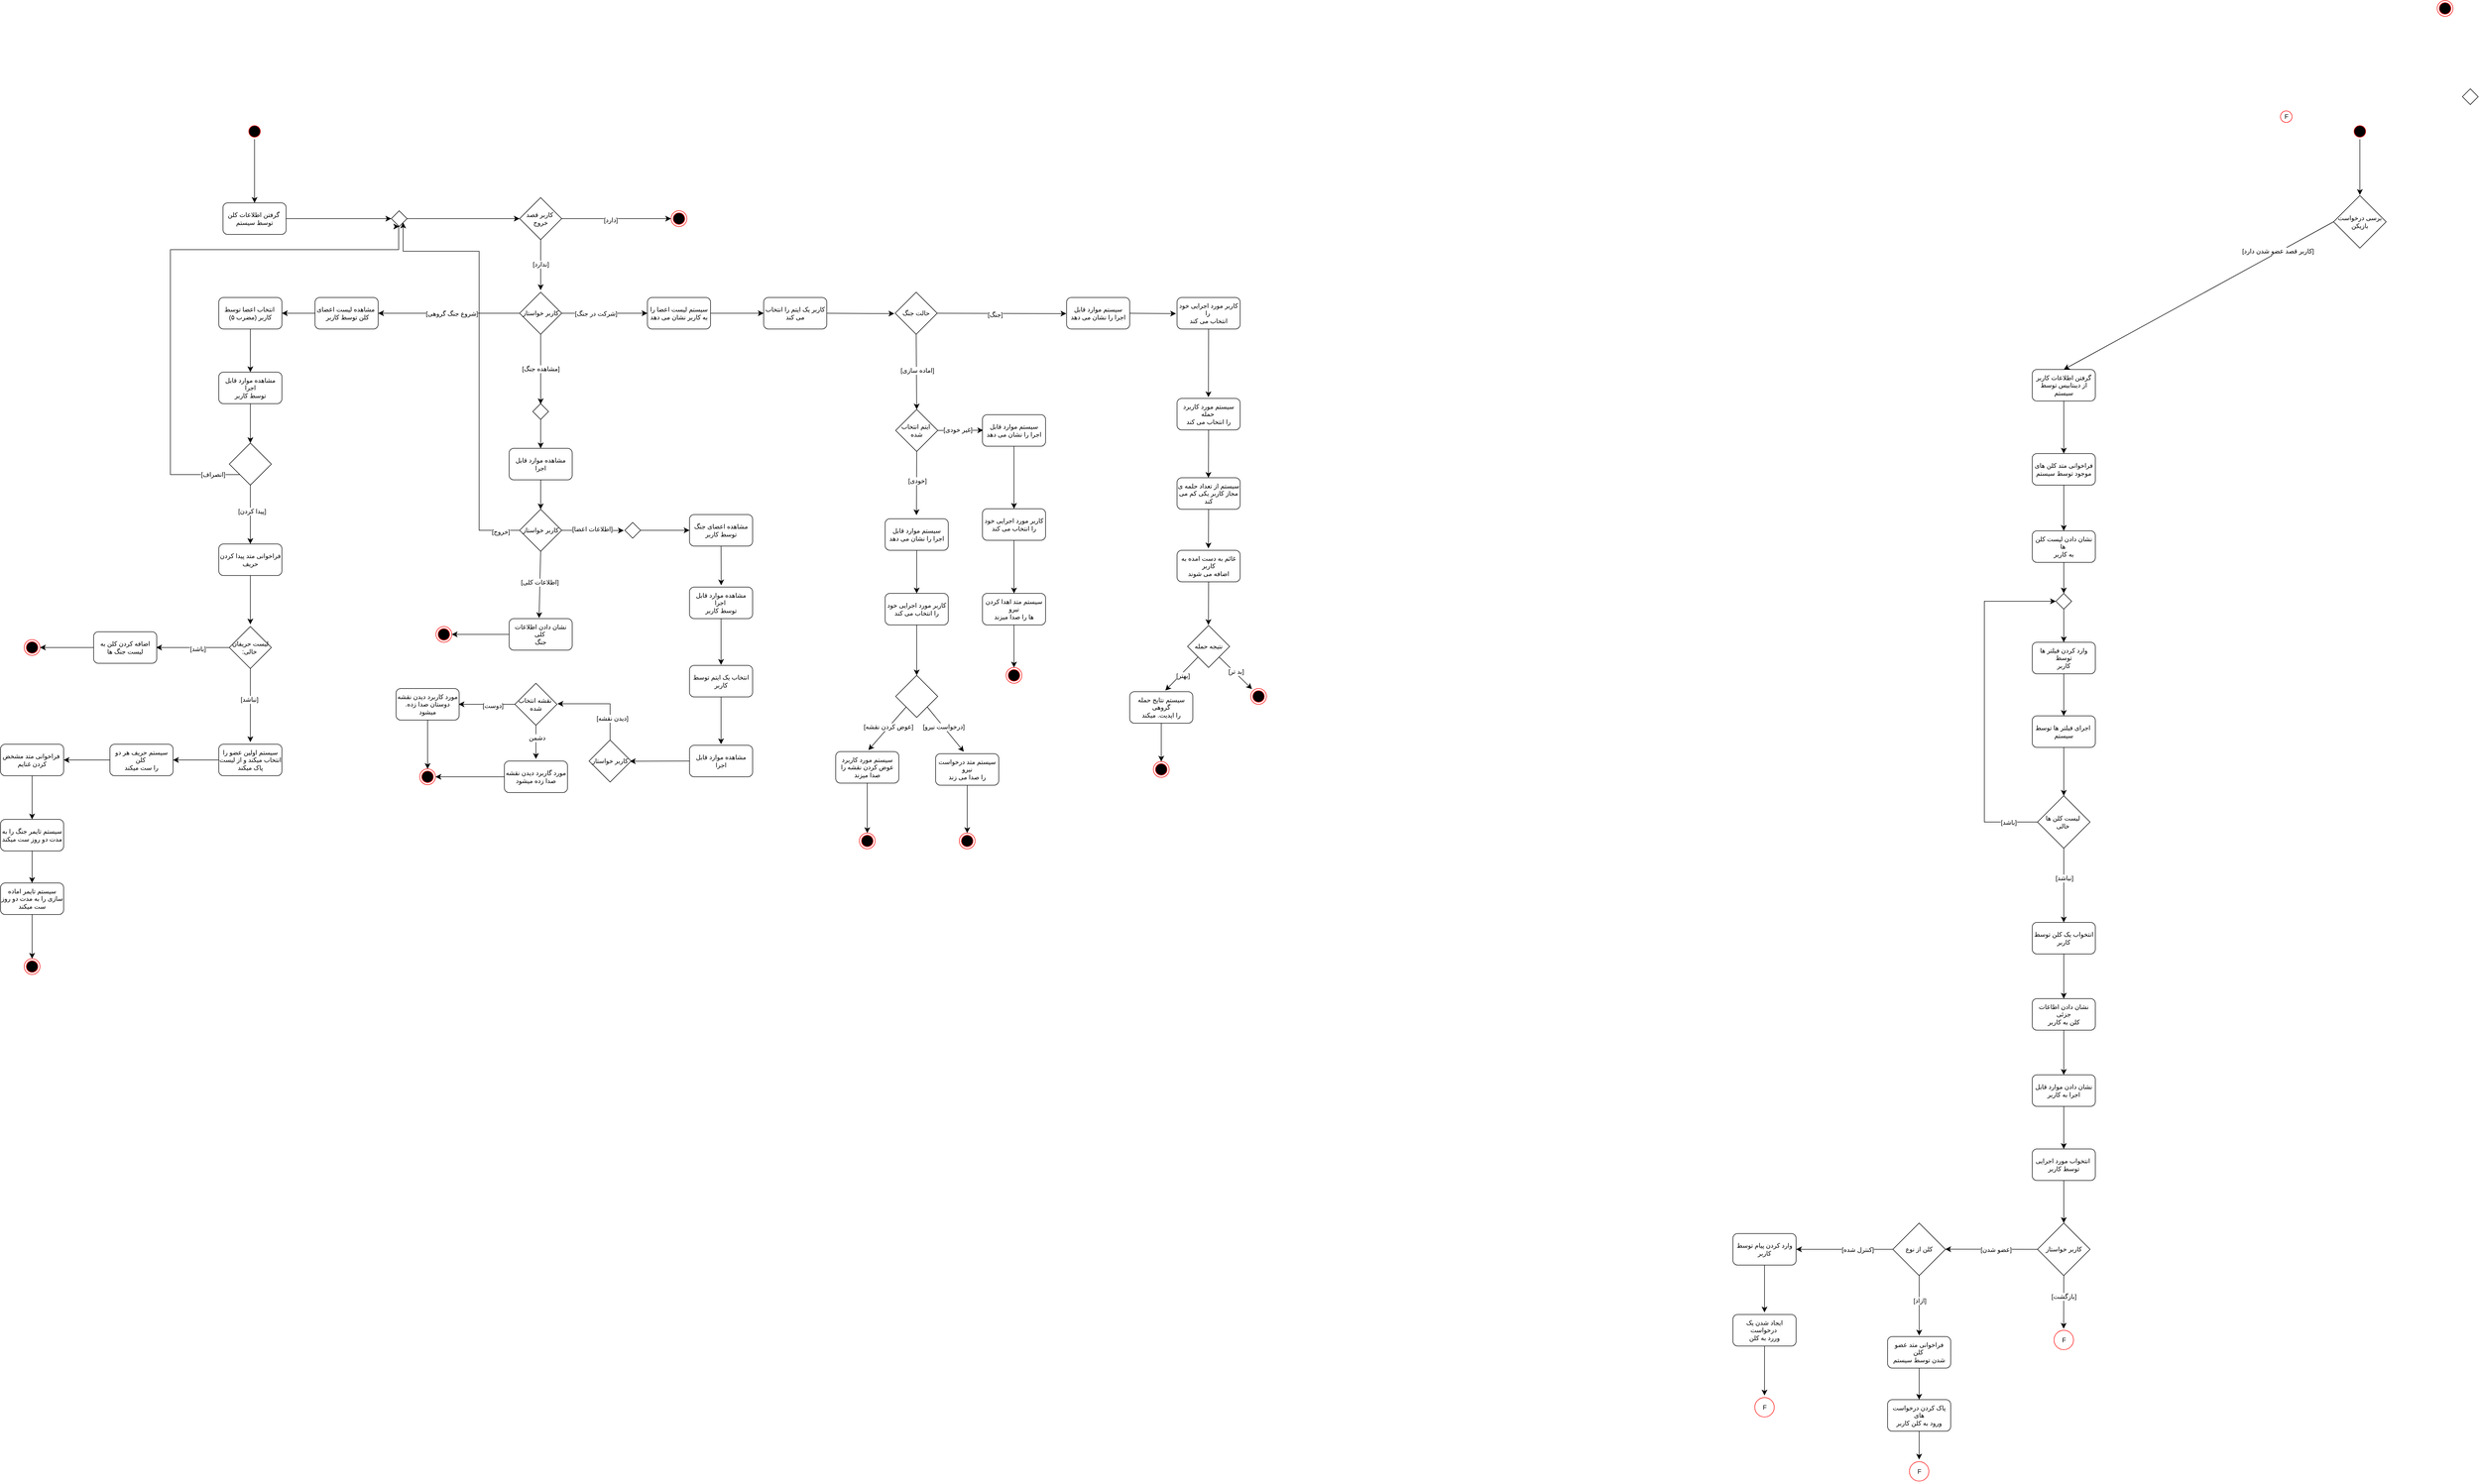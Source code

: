 <mxfile version="24.8.9" pages="4">
  <diagram id="P7tXlXwVU7sVLnKO-C5T" name="Page-4">
    <mxGraphModel dx="4305" dy="3063" grid="0" gridSize="10" guides="1" tooltips="1" connect="1" arrows="1" fold="1" page="0" pageScale="1" pageWidth="850" pageHeight="1100" math="0" shadow="0">
      <root>
        <mxCell id="0" />
        <mxCell id="1" parent="0" />
        <mxCell id="JlS-tcVNOVCzt9gDtFWv-38" style="edgeStyle=none;curved=1;rounded=0;orthogonalLoop=1;jettySize=auto;html=1;exitX=1;exitY=0.5;exitDx=0;exitDy=0;entryX=0;entryY=0.5;entryDx=0;entryDy=0;fontSize=12;startSize=8;endSize=8;" parent="1" source="JlS-tcVNOVCzt9gDtFWv-1" target="JlS-tcVNOVCzt9gDtFWv-8" edge="1">
          <mxGeometry relative="1" as="geometry" />
        </mxCell>
        <mxCell id="JlS-tcVNOVCzt9gDtFWv-1" value="گرفتن اطلاعات کلن&amp;nbsp;&lt;div&gt;توسط سیستم&lt;/div&gt;" style="rounded=1;whiteSpace=wrap;html=1;" parent="1" vertex="1">
          <mxGeometry x="-529" y="-108" width="120" height="60" as="geometry" />
        </mxCell>
        <mxCell id="JlS-tcVNOVCzt9gDtFWv-12" style="edgeStyle=none;curved=1;rounded=0;orthogonalLoop=1;jettySize=auto;html=1;exitX=0.5;exitY=1;exitDx=0;exitDy=0;fontSize=12;startSize=8;endSize=8;" parent="1" source="JlS-tcVNOVCzt9gDtFWv-2" edge="1">
          <mxGeometry relative="1" as="geometry">
            <mxPoint x="75" y="58" as="targetPoint" />
          </mxGeometry>
        </mxCell>
        <mxCell id="JlS-tcVNOVCzt9gDtFWv-13" value="[ندارد]" style="edgeLabel;html=1;align=center;verticalAlign=middle;resizable=0;points=[];fontSize=12;" parent="JlS-tcVNOVCzt9gDtFWv-12" vertex="1" connectable="0">
          <mxGeometry x="-0.031" y="1" relative="1" as="geometry">
            <mxPoint x="-1" as="offset" />
          </mxGeometry>
        </mxCell>
        <mxCell id="JlS-tcVNOVCzt9gDtFWv-14" style="edgeStyle=none;curved=1;rounded=0;orthogonalLoop=1;jettySize=auto;html=1;exitX=1;exitY=0.5;exitDx=0;exitDy=0;fontSize=12;startSize=8;endSize=8;entryX=0;entryY=0.5;entryDx=0;entryDy=0;" parent="1" source="JlS-tcVNOVCzt9gDtFWv-2" target="JlS-tcVNOVCzt9gDtFWv-6" edge="1">
          <mxGeometry relative="1" as="geometry">
            <mxPoint x="183" y="57" as="targetPoint" />
          </mxGeometry>
        </mxCell>
        <mxCell id="JlS-tcVNOVCzt9gDtFWv-17" value="[دارد]" style="edgeLabel;html=1;align=center;verticalAlign=middle;resizable=0;points=[];fontSize=12;" parent="JlS-tcVNOVCzt9gDtFWv-14" vertex="1" connectable="0">
          <mxGeometry x="-0.11" y="-3" relative="1" as="geometry">
            <mxPoint as="offset" />
          </mxGeometry>
        </mxCell>
        <mxCell id="JlS-tcVNOVCzt9gDtFWv-2" value="کاربر قصد&amp;nbsp;&lt;div&gt;خروج&lt;/div&gt;" style="rhombus;whiteSpace=wrap;html=1;" parent="1" vertex="1">
          <mxGeometry x="35" y="-118" width="80" height="80" as="geometry" />
        </mxCell>
        <mxCell id="JlS-tcVNOVCzt9gDtFWv-10" style="edgeStyle=none;curved=1;rounded=0;orthogonalLoop=1;jettySize=auto;html=1;exitX=0.5;exitY=1;exitDx=0;exitDy=0;entryX=0.5;entryY=0;entryDx=0;entryDy=0;fontSize=12;startSize=8;endSize=8;" parent="1" source="JlS-tcVNOVCzt9gDtFWv-3" target="JlS-tcVNOVCzt9gDtFWv-1" edge="1">
          <mxGeometry relative="1" as="geometry" />
        </mxCell>
        <mxCell id="JlS-tcVNOVCzt9gDtFWv-3" value="" style="ellipse;html=1;shape=startState;fillColor=#000000;strokeColor=#ff0000;" parent="1" vertex="1">
          <mxGeometry x="-484" y="-259" width="30" height="30" as="geometry" />
        </mxCell>
        <mxCell id="JlS-tcVNOVCzt9gDtFWv-6" value="" style="ellipse;html=1;shape=endState;fillColor=#000000;strokeColor=#ff0000;" parent="1" vertex="1">
          <mxGeometry x="323" y="-93" width="30" height="30" as="geometry" />
        </mxCell>
        <mxCell id="JlS-tcVNOVCzt9gDtFWv-39" style="edgeStyle=none;curved=1;rounded=0;orthogonalLoop=1;jettySize=auto;html=1;exitX=1;exitY=0.5;exitDx=0;exitDy=0;fontSize=12;startSize=8;endSize=8;" parent="1" source="JlS-tcVNOVCzt9gDtFWv-8" target="JlS-tcVNOVCzt9gDtFWv-2" edge="1">
          <mxGeometry relative="1" as="geometry" />
        </mxCell>
        <mxCell id="JlS-tcVNOVCzt9gDtFWv-8" value="" style="rhombus;" parent="1" vertex="1">
          <mxGeometry x="-209" y="-93" width="30" height="30" as="geometry" />
        </mxCell>
        <mxCell id="JlS-tcVNOVCzt9gDtFWv-28" style="edgeStyle=none;curved=1;rounded=0;orthogonalLoop=1;jettySize=auto;html=1;exitX=0;exitY=0.5;exitDx=0;exitDy=0;entryX=1;entryY=0.5;entryDx=0;entryDy=0;fontSize=12;startSize=8;endSize=8;" parent="1" source="JlS-tcVNOVCzt9gDtFWv-11" target="JlS-tcVNOVCzt9gDtFWv-27" edge="1">
          <mxGeometry relative="1" as="geometry" />
        </mxCell>
        <mxCell id="JlS-tcVNOVCzt9gDtFWv-11" value="مشاهده لیست اعضای&amp;nbsp;&lt;div&gt;&amp;nbsp;کلن توسط کاربر&lt;/div&gt;" style="rounded=1;whiteSpace=wrap;html=1;" parent="1" vertex="1">
          <mxGeometry x="-354" y="72" width="120" height="60" as="geometry" />
        </mxCell>
        <mxCell id="JlS-tcVNOVCzt9gDtFWv-20" style="edgeStyle=none;curved=1;rounded=0;orthogonalLoop=1;jettySize=auto;html=1;exitX=0;exitY=0.5;exitDx=0;exitDy=0;fontSize=12;startSize=8;endSize=8;entryX=1;entryY=0.5;entryDx=0;entryDy=0;" parent="1" source="JlS-tcVNOVCzt9gDtFWv-19" target="JlS-tcVNOVCzt9gDtFWv-11" edge="1">
          <mxGeometry relative="1" as="geometry">
            <mxPoint x="-113" y="102" as="targetPoint" />
          </mxGeometry>
        </mxCell>
        <mxCell id="JlS-tcVNOVCzt9gDtFWv-21" value="[شروع جنگ گروهی]" style="edgeLabel;html=1;align=center;verticalAlign=middle;resizable=0;points=[];fontSize=12;" parent="JlS-tcVNOVCzt9gDtFWv-20" vertex="1" connectable="0">
          <mxGeometry x="-0.041" y="1" relative="1" as="geometry">
            <mxPoint as="offset" />
          </mxGeometry>
        </mxCell>
        <mxCell id="JlS-tcVNOVCzt9gDtFWv-22" style="edgeStyle=none;curved=1;rounded=0;orthogonalLoop=1;jettySize=auto;html=1;exitX=0.5;exitY=1;exitDx=0;exitDy=0;fontSize=12;startSize=8;endSize=8;" parent="1" source="JlS-tcVNOVCzt9gDtFWv-19" edge="1">
          <mxGeometry relative="1" as="geometry">
            <mxPoint x="75" y="275" as="targetPoint" />
          </mxGeometry>
        </mxCell>
        <mxCell id="JlS-tcVNOVCzt9gDtFWv-23" value="[مشاهده جنگ]" style="edgeLabel;html=1;align=center;verticalAlign=middle;resizable=0;points=[];fontSize=12;" parent="JlS-tcVNOVCzt9gDtFWv-22" vertex="1" connectable="0">
          <mxGeometry x="-0.007" relative="1" as="geometry">
            <mxPoint as="offset" />
          </mxGeometry>
        </mxCell>
        <mxCell id="JlS-tcVNOVCzt9gDtFWv-24" style="edgeStyle=none;curved=1;rounded=0;orthogonalLoop=1;jettySize=auto;html=1;exitX=1;exitY=0.5;exitDx=0;exitDy=0;fontSize=12;startSize=8;endSize=8;" parent="1" source="JlS-tcVNOVCzt9gDtFWv-19" edge="1">
          <mxGeometry relative="1" as="geometry">
            <mxPoint x="278" y="102" as="targetPoint" />
          </mxGeometry>
        </mxCell>
        <mxCell id="JlS-tcVNOVCzt9gDtFWv-25" value="[شرکت در جنگ]" style="edgeLabel;html=1;align=center;verticalAlign=middle;resizable=0;points=[];fontSize=12;" parent="JlS-tcVNOVCzt9gDtFWv-24" vertex="1" connectable="0">
          <mxGeometry x="-0.203" y="-1" relative="1" as="geometry">
            <mxPoint as="offset" />
          </mxGeometry>
        </mxCell>
        <mxCell id="JlS-tcVNOVCzt9gDtFWv-19" value="کاربر خواستار" style="rhombus;whiteSpace=wrap;html=1;" parent="1" vertex="1">
          <mxGeometry x="35" y="62" width="80" height="80" as="geometry" />
        </mxCell>
        <mxCell id="JlS-tcVNOVCzt9gDtFWv-30" style="edgeStyle=none;curved=1;rounded=0;orthogonalLoop=1;jettySize=auto;html=1;exitX=0.5;exitY=1;exitDx=0;exitDy=0;entryX=0.5;entryY=0;entryDx=0;entryDy=0;fontSize=12;startSize=8;endSize=8;" parent="1" source="JlS-tcVNOVCzt9gDtFWv-27" target="JlS-tcVNOVCzt9gDtFWv-29" edge="1">
          <mxGeometry relative="1" as="geometry" />
        </mxCell>
        <mxCell id="JlS-tcVNOVCzt9gDtFWv-27" value="انتخاب اعضا توسط&amp;nbsp;&lt;div&gt;کاربر (مضرب ۵)&lt;/div&gt;" style="rounded=1;whiteSpace=wrap;html=1;" parent="1" vertex="1">
          <mxGeometry x="-537" y="72" width="120" height="60" as="geometry" />
        </mxCell>
        <mxCell id="JlS-tcVNOVCzt9gDtFWv-32" style="edgeStyle=none;curved=1;rounded=0;orthogonalLoop=1;jettySize=auto;html=1;exitX=0.5;exitY=1;exitDx=0;exitDy=0;entryX=0.5;entryY=0;entryDx=0;entryDy=0;fontSize=12;startSize=8;endSize=8;" parent="1" source="JlS-tcVNOVCzt9gDtFWv-29" target="JlS-tcVNOVCzt9gDtFWv-31" edge="1">
          <mxGeometry relative="1" as="geometry" />
        </mxCell>
        <mxCell id="JlS-tcVNOVCzt9gDtFWv-29" value="مشاهده موارد قابل اجرا&lt;div&gt;توسط کاربر&lt;/div&gt;" style="rounded=1;whiteSpace=wrap;html=1;" parent="1" vertex="1">
          <mxGeometry x="-537" y="214" width="120" height="60" as="geometry" />
        </mxCell>
        <mxCell id="JlS-tcVNOVCzt9gDtFWv-33" style="edgeStyle=orthogonalEdgeStyle;rounded=0;orthogonalLoop=1;jettySize=auto;html=1;exitX=0;exitY=1;exitDx=0;exitDy=0;fontSize=12;startSize=8;endSize=8;entryX=0.5;entryY=1;entryDx=0;entryDy=0;" parent="1" source="JlS-tcVNOVCzt9gDtFWv-31" target="JlS-tcVNOVCzt9gDtFWv-8" edge="1">
          <mxGeometry relative="1" as="geometry">
            <mxPoint x="-187" y="-58" as="targetPoint" />
            <Array as="points">
              <mxPoint x="-629" y="409" />
              <mxPoint x="-629" y="-19" />
              <mxPoint x="-195" y="-19" />
            </Array>
          </mxGeometry>
        </mxCell>
        <mxCell id="JlS-tcVNOVCzt9gDtFWv-40" value="[انصراف]" style="edgeLabel;html=1;align=center;verticalAlign=middle;resizable=0;points=[];fontSize=12;" parent="JlS-tcVNOVCzt9gDtFWv-33" vertex="1" connectable="0">
          <mxGeometry x="-0.902" relative="1" as="geometry">
            <mxPoint as="offset" />
          </mxGeometry>
        </mxCell>
        <mxCell id="JlS-tcVNOVCzt9gDtFWv-42" style="edgeStyle=none;curved=1;rounded=0;orthogonalLoop=1;jettySize=auto;html=1;exitX=0.5;exitY=1;exitDx=0;exitDy=0;fontSize=12;startSize=8;endSize=8;entryX=0.5;entryY=0;entryDx=0;entryDy=0;" parent="1" source="JlS-tcVNOVCzt9gDtFWv-31" target="JlS-tcVNOVCzt9gDtFWv-44" edge="1">
          <mxGeometry relative="1" as="geometry">
            <mxPoint x="-477" y="537" as="targetPoint" />
          </mxGeometry>
        </mxCell>
        <mxCell id="JlS-tcVNOVCzt9gDtFWv-43" value="[پیدا کردن]" style="edgeLabel;html=1;align=center;verticalAlign=middle;resizable=0;points=[];fontSize=12;" parent="JlS-tcVNOVCzt9gDtFWv-42" vertex="1" connectable="0">
          <mxGeometry x="-0.111" y="3" relative="1" as="geometry">
            <mxPoint as="offset" />
          </mxGeometry>
        </mxCell>
        <mxCell id="JlS-tcVNOVCzt9gDtFWv-31" value="" style="rhombus;whiteSpace=wrap;html=1;" parent="1" vertex="1">
          <mxGeometry x="-517" y="349" width="80" height="80" as="geometry" />
        </mxCell>
        <mxCell id="JlS-tcVNOVCzt9gDtFWv-45" style="edgeStyle=none;curved=1;rounded=0;orthogonalLoop=1;jettySize=auto;html=1;exitX=0.5;exitY=1;exitDx=0;exitDy=0;fontSize=12;startSize=8;endSize=8;" parent="1" source="JlS-tcVNOVCzt9gDtFWv-44" edge="1">
          <mxGeometry relative="1" as="geometry">
            <mxPoint x="-477" y="694" as="targetPoint" />
          </mxGeometry>
        </mxCell>
        <mxCell id="JlS-tcVNOVCzt9gDtFWv-44" value="فراخوانی متد پیدا کردن حریف" style="rounded=1;whiteSpace=wrap;html=1;" parent="1" vertex="1">
          <mxGeometry x="-537" y="541" width="120" height="60" as="geometry" />
        </mxCell>
        <mxCell id="JlS-tcVNOVCzt9gDtFWv-48" style="edgeStyle=none;curved=1;rounded=0;orthogonalLoop=1;jettySize=auto;html=1;exitX=0;exitY=0.5;exitDx=0;exitDy=0;fontSize=12;startSize=8;endSize=8;" parent="1" source="JlS-tcVNOVCzt9gDtFWv-46" edge="1">
          <mxGeometry relative="1" as="geometry">
            <mxPoint x="-656" y="738" as="targetPoint" />
          </mxGeometry>
        </mxCell>
        <mxCell id="JlS-tcVNOVCzt9gDtFWv-49" value="[باشد]" style="edgeLabel;html=1;align=center;verticalAlign=middle;resizable=0;points=[];fontSize=12;" parent="JlS-tcVNOVCzt9gDtFWv-48" vertex="1" connectable="0">
          <mxGeometry x="-0.137" y="3" relative="1" as="geometry">
            <mxPoint as="offset" />
          </mxGeometry>
        </mxCell>
        <mxCell id="JlS-tcVNOVCzt9gDtFWv-50" style="edgeStyle=none;curved=1;rounded=0;orthogonalLoop=1;jettySize=auto;html=1;exitX=0.5;exitY=1;exitDx=0;exitDy=0;fontSize=12;startSize=8;endSize=8;" parent="1" source="JlS-tcVNOVCzt9gDtFWv-46" edge="1">
          <mxGeometry relative="1" as="geometry">
            <mxPoint x="-477" y="918" as="targetPoint" />
          </mxGeometry>
        </mxCell>
        <mxCell id="JlS-tcVNOVCzt9gDtFWv-51" value="[نباشد]" style="edgeLabel;html=1;align=center;verticalAlign=middle;resizable=0;points=[];fontSize=12;" parent="JlS-tcVNOVCzt9gDtFWv-50" vertex="1" connectable="0">
          <mxGeometry x="-0.157" y="-2" relative="1" as="geometry">
            <mxPoint as="offset" />
          </mxGeometry>
        </mxCell>
        <mxCell id="JlS-tcVNOVCzt9gDtFWv-46" value="لیست حریفان&lt;div&gt;:خالی&amp;nbsp;&lt;/div&gt;" style="rhombus;whiteSpace=wrap;html=1;" parent="1" vertex="1">
          <mxGeometry x="-517" y="698" width="80" height="80" as="geometry" />
        </mxCell>
        <mxCell id="JlS-tcVNOVCzt9gDtFWv-53" style="edgeStyle=none;curved=1;rounded=0;orthogonalLoop=1;jettySize=auto;html=1;exitX=0;exitY=0.5;exitDx=0;exitDy=0;fontSize=12;startSize=8;endSize=8;" parent="1" source="JlS-tcVNOVCzt9gDtFWv-52" edge="1">
          <mxGeometry relative="1" as="geometry">
            <mxPoint x="-877" y="738" as="targetPoint" />
          </mxGeometry>
        </mxCell>
        <mxCell id="JlS-tcVNOVCzt9gDtFWv-52" value="اضافه کردن کلن به لیست جنگ ها" style="rounded=1;whiteSpace=wrap;html=1;" parent="1" vertex="1">
          <mxGeometry x="-775" y="708" width="120" height="60" as="geometry" />
        </mxCell>
        <mxCell id="JlS-tcVNOVCzt9gDtFWv-54" value="" style="ellipse;html=1;shape=endState;fillColor=#000000;strokeColor=#ff0000;" parent="1" vertex="1">
          <mxGeometry x="-907" y="723" width="30" height="30" as="geometry" />
        </mxCell>
        <mxCell id="JlS-tcVNOVCzt9gDtFWv-57" style="edgeStyle=none;curved=1;rounded=0;orthogonalLoop=1;jettySize=auto;html=1;exitX=0;exitY=0.5;exitDx=0;exitDy=0;entryX=1;entryY=0.5;entryDx=0;entryDy=0;fontSize=12;startSize=8;endSize=8;" parent="1" source="JlS-tcVNOVCzt9gDtFWv-55" target="JlS-tcVNOVCzt9gDtFWv-56" edge="1">
          <mxGeometry relative="1" as="geometry" />
        </mxCell>
        <mxCell id="JlS-tcVNOVCzt9gDtFWv-55" value="سیستم اولین عضو را انتخاب میکند و از لیست پاک میکند" style="rounded=1;whiteSpace=wrap;html=1;" parent="1" vertex="1">
          <mxGeometry x="-537" y="922" width="120" height="60" as="geometry" />
        </mxCell>
        <mxCell id="JlS-tcVNOVCzt9gDtFWv-59" style="edgeStyle=none;curved=1;rounded=0;orthogonalLoop=1;jettySize=auto;html=1;exitX=0;exitY=0.5;exitDx=0;exitDy=0;entryX=1;entryY=0.5;entryDx=0;entryDy=0;fontSize=12;startSize=8;endSize=8;" parent="1" source="JlS-tcVNOVCzt9gDtFWv-56" target="JlS-tcVNOVCzt9gDtFWv-58" edge="1">
          <mxGeometry relative="1" as="geometry" />
        </mxCell>
        <mxCell id="JlS-tcVNOVCzt9gDtFWv-56" value="سیستم حریف هر دو کلن&amp;nbsp;&lt;div&gt;را ست میکند&lt;/div&gt;" style="rounded=1;whiteSpace=wrap;html=1;" parent="1" vertex="1">
          <mxGeometry x="-744" y="922" width="120" height="60" as="geometry" />
        </mxCell>
        <mxCell id="JlS-tcVNOVCzt9gDtFWv-64" style="edgeStyle=none;curved=1;rounded=0;orthogonalLoop=1;jettySize=auto;html=1;exitX=0.5;exitY=1;exitDx=0;exitDy=0;entryX=0.5;entryY=0;entryDx=0;entryDy=0;fontSize=12;startSize=8;endSize=8;" parent="1" source="JlS-tcVNOVCzt9gDtFWv-58" target="JlS-tcVNOVCzt9gDtFWv-62" edge="1">
          <mxGeometry relative="1" as="geometry" />
        </mxCell>
        <mxCell id="JlS-tcVNOVCzt9gDtFWv-58" value="فراخوانی متد مشخض&amp;nbsp;&lt;div&gt;کردن غنایم&lt;/div&gt;" style="rounded=1;whiteSpace=wrap;html=1;" parent="1" vertex="1">
          <mxGeometry x="-952" y="922" width="120" height="60" as="geometry" />
        </mxCell>
        <mxCell id="JlS-tcVNOVCzt9gDtFWv-66" style="edgeStyle=none;curved=1;rounded=0;orthogonalLoop=1;jettySize=auto;html=1;exitX=0.5;exitY=1;exitDx=0;exitDy=0;entryX=0.5;entryY=0;entryDx=0;entryDy=0;fontSize=12;startSize=8;endSize=8;" parent="1" source="JlS-tcVNOVCzt9gDtFWv-62" target="JlS-tcVNOVCzt9gDtFWv-65" edge="1">
          <mxGeometry relative="1" as="geometry" />
        </mxCell>
        <mxCell id="JlS-tcVNOVCzt9gDtFWv-62" value="سیستم تایمر جنگ را به مدت دو روز ست میکند" style="rounded=1;whiteSpace=wrap;html=1;" parent="1" vertex="1">
          <mxGeometry x="-952" y="1065" width="120" height="60" as="geometry" />
        </mxCell>
        <mxCell id="JlS-tcVNOVCzt9gDtFWv-69" style="edgeStyle=none;curved=1;rounded=0;orthogonalLoop=1;jettySize=auto;html=1;exitX=0.5;exitY=1;exitDx=0;exitDy=0;fontSize=12;startSize=8;endSize=8;" parent="1" source="JlS-tcVNOVCzt9gDtFWv-65" target="JlS-tcVNOVCzt9gDtFWv-68" edge="1">
          <mxGeometry relative="1" as="geometry" />
        </mxCell>
        <mxCell id="JlS-tcVNOVCzt9gDtFWv-65" value="سیستم تایمر اماده سازی را به مدت دو روز ست میکند" style="rounded=1;whiteSpace=wrap;html=1;" parent="1" vertex="1">
          <mxGeometry x="-952" y="1186" width="120" height="60" as="geometry" />
        </mxCell>
        <mxCell id="JlS-tcVNOVCzt9gDtFWv-68" value="" style="ellipse;html=1;shape=endState;fillColor=#000000;strokeColor=#ff0000;" parent="1" vertex="1">
          <mxGeometry x="-907" y="1330" width="30" height="30" as="geometry" />
        </mxCell>
        <mxCell id="JlS-tcVNOVCzt9gDtFWv-83" style="edgeStyle=none;curved=1;rounded=0;orthogonalLoop=1;jettySize=auto;html=1;exitX=0.5;exitY=1;exitDx=0;exitDy=0;entryX=0.5;entryY=0;entryDx=0;entryDy=0;fontSize=12;startSize=8;endSize=8;" parent="1" source="JlS-tcVNOVCzt9gDtFWv-70" target="JlS-tcVNOVCzt9gDtFWv-72" edge="1">
          <mxGeometry relative="1" as="geometry" />
        </mxCell>
        <mxCell id="JlS-tcVNOVCzt9gDtFWv-70" value="مشاهده موارد قابل اجرا" style="rounded=1;whiteSpace=wrap;html=1;" parent="1" vertex="1">
          <mxGeometry x="15" y="359" width="120" height="60" as="geometry" />
        </mxCell>
        <mxCell id="JlS-tcVNOVCzt9gDtFWv-73" style="edgeStyle=orthogonalEdgeStyle;rounded=0;orthogonalLoop=1;jettySize=auto;html=1;exitX=0;exitY=0.5;exitDx=0;exitDy=0;fontSize=12;startSize=8;endSize=8;entryX=1;entryY=1;entryDx=0;entryDy=0;" parent="1" source="JlS-tcVNOVCzt9gDtFWv-72" target="JlS-tcVNOVCzt9gDtFWv-8" edge="1">
          <mxGeometry relative="1" as="geometry">
            <mxPoint x="-119" y="446" as="targetPoint" />
            <Array as="points">
              <mxPoint x="-42" y="515" />
              <mxPoint x="-42" y="-16" />
              <mxPoint x="-186" y="-16" />
            </Array>
          </mxGeometry>
        </mxCell>
        <mxCell id="JlS-tcVNOVCzt9gDtFWv-78" value="[خروج]" style="edgeLabel;html=1;align=center;verticalAlign=middle;resizable=0;points=[];fontSize=12;" parent="JlS-tcVNOVCzt9gDtFWv-73" vertex="1" connectable="0">
          <mxGeometry x="-0.909" y="3" relative="1" as="geometry">
            <mxPoint as="offset" />
          </mxGeometry>
        </mxCell>
        <mxCell id="JlS-tcVNOVCzt9gDtFWv-84" style="edgeStyle=none;curved=1;rounded=0;orthogonalLoop=1;jettySize=auto;html=1;exitX=0.5;exitY=1;exitDx=0;exitDy=0;fontSize=12;startSize=8;endSize=8;" parent="1" source="JlS-tcVNOVCzt9gDtFWv-72" edge="1">
          <mxGeometry relative="1" as="geometry">
            <mxPoint x="72" y="682" as="targetPoint" />
          </mxGeometry>
        </mxCell>
        <mxCell id="JlS-tcVNOVCzt9gDtFWv-85" value="[اطلاعات کلی]" style="edgeLabel;html=1;align=center;verticalAlign=middle;resizable=0;points=[];fontSize=12;" parent="JlS-tcVNOVCzt9gDtFWv-84" vertex="1" connectable="0">
          <mxGeometry x="-0.081" y="-1" relative="1" as="geometry">
            <mxPoint as="offset" />
          </mxGeometry>
        </mxCell>
        <mxCell id="JlS-tcVNOVCzt9gDtFWv-89" style="edgeStyle=none;curved=1;rounded=0;orthogonalLoop=1;jettySize=auto;html=1;exitX=1;exitY=0.5;exitDx=0;exitDy=0;fontSize=12;startSize=8;endSize=8;" parent="1" source="JlS-tcVNOVCzt9gDtFWv-72" edge="1">
          <mxGeometry relative="1" as="geometry">
            <mxPoint x="233" y="515.421" as="targetPoint" />
          </mxGeometry>
        </mxCell>
        <mxCell id="JlS-tcVNOVCzt9gDtFWv-90" value="[اطلاعات اعضا]" style="edgeLabel;html=1;align=center;verticalAlign=middle;resizable=0;points=[];fontSize=12;" parent="JlS-tcVNOVCzt9gDtFWv-89" vertex="1" connectable="0">
          <mxGeometry x="-0.017" y="2" relative="1" as="geometry">
            <mxPoint as="offset" />
          </mxGeometry>
        </mxCell>
        <mxCell id="JlS-tcVNOVCzt9gDtFWv-72" value="کاربر خواستار" style="rhombus;whiteSpace=wrap;html=1;" parent="1" vertex="1">
          <mxGeometry x="35" y="475" width="80" height="80" as="geometry" />
        </mxCell>
        <mxCell id="JlS-tcVNOVCzt9gDtFWv-82" style="edgeStyle=none;curved=1;rounded=0;orthogonalLoop=1;jettySize=auto;html=1;entryX=0.5;entryY=0;entryDx=0;entryDy=0;fontSize=12;startSize=8;endSize=8;" parent="1" source="JlS-tcVNOVCzt9gDtFWv-79" target="JlS-tcVNOVCzt9gDtFWv-70" edge="1">
          <mxGeometry relative="1" as="geometry" />
        </mxCell>
        <mxCell id="JlS-tcVNOVCzt9gDtFWv-79" value="" style="rhombus;" parent="1" vertex="1">
          <mxGeometry x="60" y="274" width="30" height="30" as="geometry" />
        </mxCell>
        <mxCell id="JlS-tcVNOVCzt9gDtFWv-87" style="edgeStyle=none;curved=1;rounded=0;orthogonalLoop=1;jettySize=auto;html=1;exitX=0;exitY=0.5;exitDx=0;exitDy=0;fontSize=12;startSize=8;endSize=8;entryX=1;entryY=0.5;entryDx=0;entryDy=0;" parent="1" source="JlS-tcVNOVCzt9gDtFWv-86" target="JlS-tcVNOVCzt9gDtFWv-88" edge="1">
          <mxGeometry relative="1" as="geometry">
            <mxPoint x="-89.105" y="713.316" as="targetPoint" />
          </mxGeometry>
        </mxCell>
        <mxCell id="JlS-tcVNOVCzt9gDtFWv-86" value="نشان دادن اطلاعات کلی&amp;nbsp;&lt;div&gt;جنگ&lt;/div&gt;" style="rounded=1;whiteSpace=wrap;html=1;" parent="1" vertex="1">
          <mxGeometry x="15" y="683" width="120" height="60" as="geometry" />
        </mxCell>
        <mxCell id="JlS-tcVNOVCzt9gDtFWv-88" value="" style="ellipse;html=1;shape=endState;fillColor=#000000;strokeColor=#ff0000;" parent="1" vertex="1">
          <mxGeometry x="-124" y="698" width="30" height="30" as="geometry" />
        </mxCell>
        <mxCell id="JlS-tcVNOVCzt9gDtFWv-93" style="edgeStyle=none;curved=1;rounded=0;orthogonalLoop=1;jettySize=auto;html=1;exitX=1;exitY=0.5;exitDx=0;exitDy=0;entryX=0;entryY=0.5;entryDx=0;entryDy=0;fontSize=12;startSize=8;endSize=8;" parent="1" source="JlS-tcVNOVCzt9gDtFWv-91" target="JlS-tcVNOVCzt9gDtFWv-92" edge="1">
          <mxGeometry relative="1" as="geometry" />
        </mxCell>
        <mxCell id="JlS-tcVNOVCzt9gDtFWv-91" value="" style="rhombus;" parent="1" vertex="1">
          <mxGeometry x="235" y="500" width="30" height="30" as="geometry" />
        </mxCell>
        <mxCell id="JlS-tcVNOVCzt9gDtFWv-94" style="edgeStyle=none;curved=1;rounded=0;orthogonalLoop=1;jettySize=auto;html=1;exitX=0.5;exitY=1;exitDx=0;exitDy=0;fontSize=12;startSize=8;endSize=8;" parent="1" source="JlS-tcVNOVCzt9gDtFWv-92" edge="1">
          <mxGeometry relative="1" as="geometry">
            <mxPoint x="418.263" y="619.632" as="targetPoint" />
          </mxGeometry>
        </mxCell>
        <mxCell id="JlS-tcVNOVCzt9gDtFWv-92" value="مشاهده اعضای جنگ&lt;div&gt;توسط کاربر&lt;/div&gt;" style="rounded=1;whiteSpace=wrap;html=1;" parent="1" vertex="1">
          <mxGeometry x="358" y="485" width="120" height="60" as="geometry" />
        </mxCell>
        <mxCell id="JlS-tcVNOVCzt9gDtFWv-97" style="edgeStyle=none;curved=1;rounded=0;orthogonalLoop=1;jettySize=auto;html=1;exitX=0.5;exitY=1;exitDx=0;exitDy=0;entryX=0.5;entryY=0;entryDx=0;entryDy=0;fontSize=12;startSize=8;endSize=8;" parent="1" source="JlS-tcVNOVCzt9gDtFWv-95" edge="1">
          <mxGeometry relative="1" as="geometry">
            <mxPoint x="418" y="771" as="targetPoint" />
          </mxGeometry>
        </mxCell>
        <mxCell id="JlS-tcVNOVCzt9gDtFWv-95" value="مشاهده موارد قابل اجرا&amp;nbsp;&lt;div&gt;توسط کاربر&lt;/div&gt;" style="rounded=1;whiteSpace=wrap;html=1;" parent="1" vertex="1">
          <mxGeometry x="358" y="623" width="120" height="60" as="geometry" />
        </mxCell>
        <mxCell id="JlS-tcVNOVCzt9gDtFWv-105" style="edgeStyle=none;curved=1;rounded=0;orthogonalLoop=1;jettySize=auto;html=1;exitX=0.5;exitY=1;exitDx=0;exitDy=0;entryX=0.5;entryY=0;entryDx=0;entryDy=0;fontSize=12;startSize=8;endSize=8;" parent="1" source="JlS-tcVNOVCzt9gDtFWv-103" edge="1">
          <mxGeometry relative="1" as="geometry">
            <mxPoint x="418" y="922" as="targetPoint" />
          </mxGeometry>
        </mxCell>
        <mxCell id="JlS-tcVNOVCzt9gDtFWv-103" value="انتخاب یک ایتم توسط کاربر" style="rounded=1;whiteSpace=wrap;html=1;" parent="1" vertex="1">
          <mxGeometry x="358" y="772" width="120" height="60" as="geometry" />
        </mxCell>
        <mxCell id="JlS-tcVNOVCzt9gDtFWv-110" style="edgeStyle=none;curved=1;rounded=0;orthogonalLoop=1;jettySize=auto;html=1;exitX=0;exitY=0.5;exitDx=0;exitDy=0;fontSize=12;startSize=8;endSize=8;" parent="1" source="JlS-tcVNOVCzt9gDtFWv-109" edge="1">
          <mxGeometry relative="1" as="geometry">
            <mxPoint x="244.579" y="954.368" as="targetPoint" />
          </mxGeometry>
        </mxCell>
        <mxCell id="JlS-tcVNOVCzt9gDtFWv-109" value="مشاهده موارد قابل اجرا" style="rounded=1;whiteSpace=wrap;html=1;" parent="1" vertex="1">
          <mxGeometry x="358" y="924" width="120" height="60" as="geometry" />
        </mxCell>
        <mxCell id="JlS-tcVNOVCzt9gDtFWv-112" style="edgeStyle=orthogonalEdgeStyle;rounded=0;orthogonalLoop=1;jettySize=auto;html=1;exitX=0.5;exitY=0;exitDx=0;exitDy=0;fontSize=12;startSize=8;endSize=8;" parent="1" source="JlS-tcVNOVCzt9gDtFWv-111" edge="1">
          <mxGeometry relative="1" as="geometry">
            <mxPoint x="107" y="845" as="targetPoint" />
            <Array as="points">
              <mxPoint x="207" y="883" />
              <mxPoint x="207" y="883" />
            </Array>
          </mxGeometry>
        </mxCell>
        <mxCell id="JlS-tcVNOVCzt9gDtFWv-113" value="[دیدن نقشه]" style="edgeLabel;html=1;align=center;verticalAlign=middle;resizable=0;points=[];fontSize=12;" parent="JlS-tcVNOVCzt9gDtFWv-112" vertex="1" connectable="0">
          <mxGeometry x="-0.506" y="-4" relative="1" as="geometry">
            <mxPoint as="offset" />
          </mxGeometry>
        </mxCell>
        <mxCell id="JlS-tcVNOVCzt9gDtFWv-111" value="کاربر خواستار" style="rhombus;whiteSpace=wrap;html=1;" parent="1" vertex="1">
          <mxGeometry x="167" y="914" width="80" height="80" as="geometry" />
        </mxCell>
        <mxCell id="JlS-tcVNOVCzt9gDtFWv-115" style="edgeStyle=none;curved=1;rounded=0;orthogonalLoop=1;jettySize=auto;html=1;exitX=0;exitY=0.5;exitDx=0;exitDy=0;fontSize=12;startSize=8;endSize=8;" parent="1" source="JlS-tcVNOVCzt9gDtFWv-114" edge="1">
          <mxGeometry relative="1" as="geometry">
            <mxPoint x="-81" y="846" as="targetPoint" />
          </mxGeometry>
        </mxCell>
        <mxCell id="JlS-tcVNOVCzt9gDtFWv-117" value="[دوست]" style="edgeLabel;html=1;align=center;verticalAlign=middle;resizable=0;points=[];fontSize=12;" parent="JlS-tcVNOVCzt9gDtFWv-115" vertex="1" connectable="0">
          <mxGeometry x="-0.206" y="3" relative="1" as="geometry">
            <mxPoint as="offset" />
          </mxGeometry>
        </mxCell>
        <mxCell id="JlS-tcVNOVCzt9gDtFWv-119" style="edgeStyle=none;curved=1;rounded=0;orthogonalLoop=1;jettySize=auto;html=1;exitX=0.5;exitY=1;exitDx=0;exitDy=0;fontSize=12;startSize=8;endSize=8;" parent="1" source="JlS-tcVNOVCzt9gDtFWv-114" edge="1">
          <mxGeometry relative="1" as="geometry">
            <mxPoint x="66" y="950" as="targetPoint" />
          </mxGeometry>
        </mxCell>
        <mxCell id="JlS-tcVNOVCzt9gDtFWv-120" value="دشمن" style="edgeLabel;html=1;align=center;verticalAlign=middle;resizable=0;points=[];fontSize=12;" parent="JlS-tcVNOVCzt9gDtFWv-119" vertex="1" connectable="0">
          <mxGeometry x="-0.245" y="2" relative="1" as="geometry">
            <mxPoint as="offset" />
          </mxGeometry>
        </mxCell>
        <mxCell id="JlS-tcVNOVCzt9gDtFWv-114" value="نقشه انتخاب&amp;nbsp;&lt;div&gt;شده&lt;/div&gt;" style="rhombus;whiteSpace=wrap;html=1;" parent="1" vertex="1">
          <mxGeometry x="26" y="806" width="80" height="80" as="geometry" />
        </mxCell>
        <mxCell id="JlS-tcVNOVCzt9gDtFWv-124" style="edgeStyle=none;curved=1;rounded=0;orthogonalLoop=1;jettySize=auto;html=1;exitX=0.5;exitY=1;exitDx=0;exitDy=0;entryX=0.5;entryY=0;entryDx=0;entryDy=0;fontSize=12;startSize=8;endSize=8;" parent="1" source="JlS-tcVNOVCzt9gDtFWv-118" target="JlS-tcVNOVCzt9gDtFWv-122" edge="1">
          <mxGeometry relative="1" as="geometry" />
        </mxCell>
        <mxCell id="JlS-tcVNOVCzt9gDtFWv-118" value="مورد کاربرد دیدن نقشه&lt;div&gt;دوستان صدا زده. میشود&lt;/div&gt;" style="rounded=1;whiteSpace=wrap;html=1;" parent="1" vertex="1">
          <mxGeometry x="-200" y="816" width="120" height="60" as="geometry" />
        </mxCell>
        <mxCell id="JlS-tcVNOVCzt9gDtFWv-123" style="edgeStyle=none;curved=1;rounded=0;orthogonalLoop=1;jettySize=auto;html=1;exitX=0;exitY=0.5;exitDx=0;exitDy=0;entryX=1;entryY=0.5;entryDx=0;entryDy=0;fontSize=12;startSize=8;endSize=8;" parent="1" source="JlS-tcVNOVCzt9gDtFWv-121" target="JlS-tcVNOVCzt9gDtFWv-122" edge="1">
          <mxGeometry relative="1" as="geometry" />
        </mxCell>
        <mxCell id="JlS-tcVNOVCzt9gDtFWv-121" value="مورد گاربرد دیدن نقشه صدا زده میشود" style="rounded=1;whiteSpace=wrap;html=1;" parent="1" vertex="1">
          <mxGeometry x="6" y="954" width="120" height="60" as="geometry" />
        </mxCell>
        <mxCell id="JlS-tcVNOVCzt9gDtFWv-122" value="" style="ellipse;html=1;shape=endState;fillColor=#000000;strokeColor=#ff0000;" parent="1" vertex="1">
          <mxGeometry x="-155" y="969" width="30" height="30" as="geometry" />
        </mxCell>
        <mxCell id="IjE4_jWyMJvHRiWD0zq6-3" style="edgeStyle=none;curved=1;rounded=0;orthogonalLoop=1;jettySize=auto;html=1;exitX=1;exitY=0.5;exitDx=0;exitDy=0;entryX=0;entryY=0.5;entryDx=0;entryDy=0;fontSize=12;startSize=8;endSize=8;" parent="1" source="IjE4_jWyMJvHRiWD0zq6-1" target="IjE4_jWyMJvHRiWD0zq6-2" edge="1">
          <mxGeometry relative="1" as="geometry" />
        </mxCell>
        <mxCell id="IjE4_jWyMJvHRiWD0zq6-1" value="سیستم لیست اعضا را&lt;div&gt;به کاربر نشان می دهد&lt;/div&gt;" style="rounded=1;whiteSpace=wrap;html=1;" parent="1" vertex="1">
          <mxGeometry x="278" y="72" width="120" height="60" as="geometry" />
        </mxCell>
        <mxCell id="IjE4_jWyMJvHRiWD0zq6-4" style="edgeStyle=none;curved=1;rounded=0;orthogonalLoop=1;jettySize=auto;html=1;exitX=1;exitY=0.5;exitDx=0;exitDy=0;fontSize=12;startSize=8;endSize=8;" parent="1" source="IjE4_jWyMJvHRiWD0zq6-2" edge="1">
          <mxGeometry relative="1" as="geometry">
            <mxPoint x="747.429" y="102.714" as="targetPoint" />
          </mxGeometry>
        </mxCell>
        <mxCell id="IjE4_jWyMJvHRiWD0zq6-2" value="کاربر یک ایتم را انتخاب&lt;div&gt;می کند&lt;/div&gt;" style="rounded=1;whiteSpace=wrap;html=1;" parent="1" vertex="1">
          <mxGeometry x="499" y="72" width="120" height="60" as="geometry" />
        </mxCell>
        <mxCell id="IjE4_jWyMJvHRiWD0zq6-6" style="edgeStyle=none;curved=1;rounded=0;orthogonalLoop=1;jettySize=auto;html=1;exitX=0.5;exitY=1;exitDx=0;exitDy=0;fontSize=12;startSize=8;endSize=8;entryX=0.5;entryY=0;entryDx=0;entryDy=0;" parent="1" source="IjE4_jWyMJvHRiWD0zq6-5" target="IjE4_jWyMJvHRiWD0zq6-19" edge="1">
          <mxGeometry relative="1" as="geometry">
            <mxPoint x="788.857" y="272.714" as="targetPoint" />
          </mxGeometry>
        </mxCell>
        <mxCell id="IjE4_jWyMJvHRiWD0zq6-7" value="[اماده سازی]" style="edgeLabel;html=1;align=center;verticalAlign=middle;resizable=0;points=[];fontSize=12;" parent="IjE4_jWyMJvHRiWD0zq6-6" vertex="1" connectable="0">
          <mxGeometry x="-0.027" y="1" relative="1" as="geometry">
            <mxPoint y="-1" as="offset" />
          </mxGeometry>
        </mxCell>
        <mxCell id="IjE4_jWyMJvHRiWD0zq6-50" style="edgeStyle=none;curved=1;rounded=0;orthogonalLoop=1;jettySize=auto;html=1;exitX=1;exitY=0.5;exitDx=0;exitDy=0;fontSize=12;startSize=8;endSize=8;" parent="1" source="IjE4_jWyMJvHRiWD0zq6-5" edge="1">
          <mxGeometry relative="1" as="geometry">
            <mxPoint x="1074.571" y="102.714" as="targetPoint" />
          </mxGeometry>
        </mxCell>
        <mxCell id="IjE4_jWyMJvHRiWD0zq6-51" value="[جنگ]" style="edgeLabel;html=1;align=center;verticalAlign=middle;resizable=0;points=[];fontSize=12;" parent="IjE4_jWyMJvHRiWD0zq6-50" vertex="1" connectable="0">
          <mxGeometry x="-0.105" y="-2" relative="1" as="geometry">
            <mxPoint as="offset" />
          </mxGeometry>
        </mxCell>
        <mxCell id="IjE4_jWyMJvHRiWD0zq6-5" value="حالت جنگ" style="rhombus;whiteSpace=wrap;html=1;" parent="1" vertex="1">
          <mxGeometry x="749" y="62" width="80" height="80" as="geometry" />
        </mxCell>
        <mxCell id="IjE4_jWyMJvHRiWD0zq6-20" style="edgeStyle=none;curved=1;rounded=0;orthogonalLoop=1;jettySize=auto;html=1;exitX=0.5;exitY=1;exitDx=0;exitDy=0;fontSize=12;startSize=8;endSize=8;" parent="1" source="IjE4_jWyMJvHRiWD0zq6-19" edge="1">
          <mxGeometry relative="1" as="geometry">
            <mxPoint x="789.571" y="486.143" as="targetPoint" />
          </mxGeometry>
        </mxCell>
        <mxCell id="IjE4_jWyMJvHRiWD0zq6-21" value="[خودی]" style="edgeLabel;html=1;align=center;verticalAlign=middle;resizable=0;points=[];fontSize=12;" parent="IjE4_jWyMJvHRiWD0zq6-20" vertex="1" connectable="0">
          <mxGeometry x="-0.085" y="1" relative="1" as="geometry">
            <mxPoint as="offset" />
          </mxGeometry>
        </mxCell>
        <mxCell id="IjE4_jWyMJvHRiWD0zq6-38" style="edgeStyle=none;curved=1;rounded=0;orthogonalLoop=1;jettySize=auto;html=1;exitX=1;exitY=0.5;exitDx=0;exitDy=0;fontSize=12;startSize=8;endSize=8;" parent="1" source="IjE4_jWyMJvHRiWD0zq6-19" edge="1">
          <mxGeometry relative="1" as="geometry">
            <mxPoint x="916.353" y="324.647" as="targetPoint" />
          </mxGeometry>
        </mxCell>
        <mxCell id="IjE4_jWyMJvHRiWD0zq6-40" value="[غیر خودی]" style="edgeLabel;html=1;align=center;verticalAlign=middle;resizable=0;points=[];fontSize=12;" parent="IjE4_jWyMJvHRiWD0zq6-38" vertex="1" connectable="0">
          <mxGeometry x="-0.117" y="1" relative="1" as="geometry">
            <mxPoint as="offset" />
          </mxGeometry>
        </mxCell>
        <mxCell id="IjE4_jWyMJvHRiWD0zq6-19" value="ایتم انتخاب&amp;nbsp;&lt;div&gt;شده&lt;/div&gt;" style="rhombus;whiteSpace=wrap;html=1;" parent="1" vertex="1">
          <mxGeometry x="750" y="285" width="80" height="80" as="geometry" />
        </mxCell>
        <mxCell id="IjE4_jWyMJvHRiWD0zq6-24" style="edgeStyle=none;curved=1;rounded=0;orthogonalLoop=1;jettySize=auto;html=1;exitX=0.5;exitY=1;exitDx=0;exitDy=0;entryX=0.5;entryY=0;entryDx=0;entryDy=0;fontSize=12;startSize=8;endSize=8;" parent="1" source="IjE4_jWyMJvHRiWD0zq6-22" target="IjE4_jWyMJvHRiWD0zq6-23" edge="1">
          <mxGeometry relative="1" as="geometry" />
        </mxCell>
        <mxCell id="IjE4_jWyMJvHRiWD0zq6-22" value="سیستم موارد قابل&lt;div&gt;اجرا را نشان می دهد&lt;/div&gt;" style="rounded=1;whiteSpace=wrap;html=1;" parent="1" vertex="1">
          <mxGeometry x="730" y="493" width="120" height="60" as="geometry" />
        </mxCell>
        <mxCell id="IjE4_jWyMJvHRiWD0zq6-26" style="edgeStyle=none;curved=1;rounded=0;orthogonalLoop=1;jettySize=auto;html=1;exitX=0.5;exitY=1;exitDx=0;exitDy=0;entryX=0.5;entryY=0;entryDx=0;entryDy=0;fontSize=12;startSize=8;endSize=8;" parent="1" source="IjE4_jWyMJvHRiWD0zq6-23" target="IjE4_jWyMJvHRiWD0zq6-25" edge="1">
          <mxGeometry relative="1" as="geometry" />
        </mxCell>
        <mxCell id="IjE4_jWyMJvHRiWD0zq6-23" value="کاربر مورد اجرایی خود&lt;div&gt;را انتخاب می کند&lt;/div&gt;" style="rounded=1;whiteSpace=wrap;html=1;" parent="1" vertex="1">
          <mxGeometry x="730" y="635" width="120" height="60" as="geometry" />
        </mxCell>
        <mxCell id="IjE4_jWyMJvHRiWD0zq6-27" style="edgeStyle=none;curved=1;rounded=0;orthogonalLoop=1;jettySize=auto;html=1;exitX=0;exitY=1;exitDx=0;exitDy=0;fontSize=12;startSize=8;endSize=8;" parent="1" source="IjE4_jWyMJvHRiWD0zq6-25" edge="1">
          <mxGeometry relative="1" as="geometry">
            <mxPoint x="698.143" y="933.286" as="targetPoint" />
          </mxGeometry>
        </mxCell>
        <mxCell id="IjE4_jWyMJvHRiWD0zq6-29" value="[عوض کردن نقشه]" style="edgeLabel;html=1;align=center;verticalAlign=middle;resizable=0;points=[];fontSize=12;" parent="IjE4_jWyMJvHRiWD0zq6-27" vertex="1" connectable="0">
          <mxGeometry x="-0.058" y="-1" relative="1" as="geometry">
            <mxPoint as="offset" />
          </mxGeometry>
        </mxCell>
        <mxCell id="IjE4_jWyMJvHRiWD0zq6-28" style="edgeStyle=none;curved=1;rounded=0;orthogonalLoop=1;jettySize=auto;html=1;exitX=1;exitY=1;exitDx=0;exitDy=0;fontSize=12;startSize=8;endSize=8;" parent="1" source="IjE4_jWyMJvHRiWD0zq6-25" edge="1">
          <mxGeometry relative="1" as="geometry">
            <mxPoint x="879.571" y="936.143" as="targetPoint" />
          </mxGeometry>
        </mxCell>
        <mxCell id="IjE4_jWyMJvHRiWD0zq6-30" value="[درخواست نیرو]" style="edgeLabel;html=1;align=center;verticalAlign=middle;resizable=0;points=[];fontSize=12;" parent="IjE4_jWyMJvHRiWD0zq6-28" vertex="1" connectable="0">
          <mxGeometry x="-0.108" relative="1" as="geometry">
            <mxPoint as="offset" />
          </mxGeometry>
        </mxCell>
        <mxCell id="IjE4_jWyMJvHRiWD0zq6-25" value="" style="rhombus;whiteSpace=wrap;html=1;" parent="1" vertex="1">
          <mxGeometry x="750" y="791" width="80" height="80" as="geometry" />
        </mxCell>
        <mxCell id="IjE4_jWyMJvHRiWD0zq6-33" style="edgeStyle=none;curved=1;rounded=0;orthogonalLoop=1;jettySize=auto;html=1;exitX=0.5;exitY=1;exitDx=0;exitDy=0;entryX=0.5;entryY=0;entryDx=0;entryDy=0;fontSize=12;startSize=8;endSize=8;" parent="1" source="IjE4_jWyMJvHRiWD0zq6-31" target="IjE4_jWyMJvHRiWD0zq6-32" edge="1">
          <mxGeometry relative="1" as="geometry" />
        </mxCell>
        <mxCell id="IjE4_jWyMJvHRiWD0zq6-31" value="سیستم مورد کاربرد عوض کردن نقشه را صدا میزند" style="rounded=1;whiteSpace=wrap;html=1;" parent="1" vertex="1">
          <mxGeometry x="636" y="936" width="120" height="60" as="geometry" />
        </mxCell>
        <mxCell id="IjE4_jWyMJvHRiWD0zq6-32" value="" style="ellipse;html=1;shape=endState;fillColor=#000000;strokeColor=#ff0000;" parent="1" vertex="1">
          <mxGeometry x="681" y="1091" width="30" height="30" as="geometry" />
        </mxCell>
        <mxCell id="IjE4_jWyMJvHRiWD0zq6-37" style="edgeStyle=none;curved=1;rounded=0;orthogonalLoop=1;jettySize=auto;html=1;exitX=0.5;exitY=1;exitDx=0;exitDy=0;entryX=0.5;entryY=0;entryDx=0;entryDy=0;fontSize=12;startSize=8;endSize=8;" parent="1" source="IjE4_jWyMJvHRiWD0zq6-34" target="IjE4_jWyMJvHRiWD0zq6-36" edge="1">
          <mxGeometry relative="1" as="geometry" />
        </mxCell>
        <mxCell id="IjE4_jWyMJvHRiWD0zq6-34" value="سیستم متد درخواست نیرو&lt;div&gt;را صدا می زند&lt;/div&gt;" style="rounded=1;whiteSpace=wrap;html=1;" parent="1" vertex="1">
          <mxGeometry x="826" y="940" width="120" height="60" as="geometry" />
        </mxCell>
        <mxCell id="IjE4_jWyMJvHRiWD0zq6-36" value="" style="ellipse;html=1;shape=endState;fillColor=#000000;strokeColor=#ff0000;" parent="1" vertex="1">
          <mxGeometry x="871" y="1091" width="30" height="30" as="geometry" />
        </mxCell>
        <mxCell id="IjE4_jWyMJvHRiWD0zq6-42" style="edgeStyle=none;curved=1;rounded=0;orthogonalLoop=1;jettySize=auto;html=1;exitX=0.5;exitY=1;exitDx=0;exitDy=0;entryX=0.5;entryY=0;entryDx=0;entryDy=0;fontSize=12;startSize=8;endSize=8;" parent="1" source="IjE4_jWyMJvHRiWD0zq6-39" target="IjE4_jWyMJvHRiWD0zq6-41" edge="1">
          <mxGeometry relative="1" as="geometry" />
        </mxCell>
        <mxCell id="IjE4_jWyMJvHRiWD0zq6-39" value="سیستم موارد قابل&lt;div&gt;اجرا را نشان می دهد&lt;/div&gt;" style="rounded=1;whiteSpace=wrap;html=1;" parent="1" vertex="1">
          <mxGeometry x="915" y="295" width="120" height="60" as="geometry" />
        </mxCell>
        <mxCell id="IjE4_jWyMJvHRiWD0zq6-45" style="edgeStyle=none;curved=1;rounded=0;orthogonalLoop=1;jettySize=auto;html=1;exitX=0.5;exitY=1;exitDx=0;exitDy=0;entryX=0.5;entryY=0;entryDx=0;entryDy=0;fontSize=12;startSize=8;endSize=8;" parent="1" source="IjE4_jWyMJvHRiWD0zq6-41" target="IjE4_jWyMJvHRiWD0zq6-44" edge="1">
          <mxGeometry relative="1" as="geometry" />
        </mxCell>
        <mxCell id="IjE4_jWyMJvHRiWD0zq6-41" value="کاربر مورد اجرایی خود&lt;div&gt;را انتخاب می کند&lt;/div&gt;" style="rounded=1;whiteSpace=wrap;html=1;" parent="1" vertex="1">
          <mxGeometry x="915" y="474" width="120" height="60" as="geometry" />
        </mxCell>
        <mxCell id="IjE4_jWyMJvHRiWD0zq6-47" style="edgeStyle=none;curved=1;rounded=0;orthogonalLoop=1;jettySize=auto;html=1;exitX=0.5;exitY=1;exitDx=0;exitDy=0;entryX=0.5;entryY=0;entryDx=0;entryDy=0;fontSize=12;startSize=8;endSize=8;" parent="1" source="IjE4_jWyMJvHRiWD0zq6-44" target="IjE4_jWyMJvHRiWD0zq6-46" edge="1">
          <mxGeometry relative="1" as="geometry" />
        </mxCell>
        <mxCell id="IjE4_jWyMJvHRiWD0zq6-44" value="سیستم متد اهدا کردن نیرو&lt;div&gt;ها را صدا میزند&lt;/div&gt;" style="rounded=1;whiteSpace=wrap;html=1;" parent="1" vertex="1">
          <mxGeometry x="915" y="635" width="120" height="60" as="geometry" />
        </mxCell>
        <mxCell id="IjE4_jWyMJvHRiWD0zq6-46" value="" style="ellipse;html=1;shape=endState;fillColor=#000000;strokeColor=#ff0000;" parent="1" vertex="1">
          <mxGeometry x="960" y="776" width="30" height="30" as="geometry" />
        </mxCell>
        <mxCell id="IjE4_jWyMJvHRiWD0zq6-53" style="edgeStyle=none;curved=1;rounded=0;orthogonalLoop=1;jettySize=auto;html=1;exitX=1;exitY=0.5;exitDx=0;exitDy=0;fontSize=12;startSize=8;endSize=8;" parent="1" source="IjE4_jWyMJvHRiWD0zq6-52" edge="1">
          <mxGeometry relative="1" as="geometry">
            <mxPoint x="1283.143" y="102.714" as="targetPoint" />
          </mxGeometry>
        </mxCell>
        <mxCell id="IjE4_jWyMJvHRiWD0zq6-52" value="سیستم موارد قابل&lt;div&gt;اجرا را نشان می دهد&lt;/div&gt;" style="rounded=1;whiteSpace=wrap;html=1;" parent="1" vertex="1">
          <mxGeometry x="1075" y="72" width="120" height="60" as="geometry" />
        </mxCell>
        <mxCell id="IjE4_jWyMJvHRiWD0zq6-55" style="edgeStyle=none;curved=1;rounded=0;orthogonalLoop=1;jettySize=auto;html=1;exitX=0.5;exitY=1;exitDx=0;exitDy=0;fontSize=12;startSize=8;endSize=8;" parent="1" source="IjE4_jWyMJvHRiWD0zq6-54" edge="1">
          <mxGeometry relative="1" as="geometry">
            <mxPoint x="1344.619" y="261.81" as="targetPoint" />
          </mxGeometry>
        </mxCell>
        <mxCell id="IjE4_jWyMJvHRiWD0zq6-54" value="کاربر مورد اجرایی خود را&amp;nbsp;&lt;div&gt;انتخاب می کند&lt;/div&gt;" style="rounded=1;whiteSpace=wrap;html=1;" parent="1" vertex="1">
          <mxGeometry x="1285" y="72" width="120" height="60" as="geometry" />
        </mxCell>
        <mxCell id="IjE4_jWyMJvHRiWD0zq6-57" style="edgeStyle=none;curved=1;rounded=0;orthogonalLoop=1;jettySize=auto;html=1;exitX=0.5;exitY=1;exitDx=0;exitDy=0;fontSize=12;startSize=8;endSize=8;" parent="1" source="IjE4_jWyMJvHRiWD0zq6-56" edge="1">
          <mxGeometry relative="1" as="geometry">
            <mxPoint x="1344.619" y="415.143" as="targetPoint" />
          </mxGeometry>
        </mxCell>
        <mxCell id="IjE4_jWyMJvHRiWD0zq6-56" value="سیستم مورد کاربرد حمله&amp;nbsp;&lt;div&gt;را انتخاب می کند&lt;/div&gt;" style="rounded=1;whiteSpace=wrap;html=1;" parent="1" vertex="1">
          <mxGeometry x="1285" y="264" width="120" height="60" as="geometry" />
        </mxCell>
        <mxCell id="IjE4_jWyMJvHRiWD0zq6-59" style="edgeStyle=none;curved=1;rounded=0;orthogonalLoop=1;jettySize=auto;html=1;exitX=0.5;exitY=1;exitDx=0;exitDy=0;fontSize=12;startSize=8;endSize=8;" parent="1" source="IjE4_jWyMJvHRiWD0zq6-58" edge="1">
          <mxGeometry relative="1" as="geometry">
            <mxPoint x="1344.619" y="549.429" as="targetPoint" />
          </mxGeometry>
        </mxCell>
        <mxCell id="IjE4_jWyMJvHRiWD0zq6-58" value="سیستم از تعداد حلمه ی مجاز کاربر یکی کم می کند" style="rounded=1;whiteSpace=wrap;html=1;" parent="1" vertex="1">
          <mxGeometry x="1285" y="415" width="120" height="60" as="geometry" />
        </mxCell>
        <mxCell id="IjE4_jWyMJvHRiWD0zq6-63" style="edgeStyle=none;curved=1;rounded=0;orthogonalLoop=1;jettySize=auto;html=1;exitX=0.5;exitY=1;exitDx=0;exitDy=0;fontSize=12;startSize=8;endSize=8;" parent="1" source="IjE4_jWyMJvHRiWD0zq6-61" edge="1">
          <mxGeometry relative="1" as="geometry">
            <mxPoint x="1344.619" y="695.143" as="targetPoint" />
          </mxGeometry>
        </mxCell>
        <mxCell id="IjE4_jWyMJvHRiWD0zq6-61" value="غائم به دست امده به کاربر&lt;div&gt;اضافه می شوند&lt;/div&gt;" style="rounded=1;whiteSpace=wrap;html=1;" parent="1" vertex="1">
          <mxGeometry x="1285" y="553" width="120" height="60" as="geometry" />
        </mxCell>
        <mxCell id="IjE4_jWyMJvHRiWD0zq6-65" style="edgeStyle=none;curved=1;rounded=0;orthogonalLoop=1;jettySize=auto;html=1;exitX=1;exitY=1;exitDx=0;exitDy=0;fontSize=12;startSize=8;endSize=8;" parent="1" source="IjE4_jWyMJvHRiWD0zq6-64" edge="1">
          <mxGeometry relative="1" as="geometry">
            <mxPoint x="1427.476" y="817.048" as="targetPoint" />
          </mxGeometry>
        </mxCell>
        <mxCell id="IjE4_jWyMJvHRiWD0zq6-66" value="[بد تر]" style="edgeLabel;html=1;align=center;verticalAlign=middle;resizable=0;points=[];fontSize=12;" parent="IjE4_jWyMJvHRiWD0zq6-65" vertex="1" connectable="0">
          <mxGeometry x="-0.033" y="3" relative="1" as="geometry">
            <mxPoint y="1" as="offset" />
          </mxGeometry>
        </mxCell>
        <mxCell id="IjE4_jWyMJvHRiWD0zq6-68" style="edgeStyle=none;curved=1;rounded=0;orthogonalLoop=1;jettySize=auto;html=1;exitX=0;exitY=1;exitDx=0;exitDy=0;fontSize=12;startSize=8;endSize=8;" parent="1" source="IjE4_jWyMJvHRiWD0zq6-64" edge="1">
          <mxGeometry relative="1" as="geometry">
            <mxPoint x="1262.714" y="819.905" as="targetPoint" />
          </mxGeometry>
        </mxCell>
        <mxCell id="IjE4_jWyMJvHRiWD0zq6-69" value="[بهتر]" style="edgeLabel;html=1;align=center;verticalAlign=middle;resizable=0;points=[];fontSize=12;" parent="IjE4_jWyMJvHRiWD0zq6-68" vertex="1" connectable="0">
          <mxGeometry x="0.02" y="4" relative="1" as="geometry">
            <mxPoint as="offset" />
          </mxGeometry>
        </mxCell>
        <mxCell id="IjE4_jWyMJvHRiWD0zq6-64" value="نتیجه حمله" style="rhombus;whiteSpace=wrap;html=1;" parent="1" vertex="1">
          <mxGeometry x="1305" y="696" width="80" height="80" as="geometry" />
        </mxCell>
        <mxCell id="IjE4_jWyMJvHRiWD0zq6-67" value="" style="ellipse;html=1;shape=endState;fillColor=#000000;strokeColor=#ff0000;" parent="1" vertex="1">
          <mxGeometry x="1425" y="816" width="30" height="30" as="geometry" />
        </mxCell>
        <mxCell id="IjE4_jWyMJvHRiWD0zq6-73" style="edgeStyle=none;curved=1;rounded=0;orthogonalLoop=1;jettySize=auto;html=1;exitX=0.5;exitY=1;exitDx=0;exitDy=0;entryX=0.5;entryY=0;entryDx=0;entryDy=0;fontSize=12;startSize=8;endSize=8;" parent="1" source="IjE4_jWyMJvHRiWD0zq6-70" target="IjE4_jWyMJvHRiWD0zq6-71" edge="1">
          <mxGeometry relative="1" as="geometry" />
        </mxCell>
        <mxCell id="IjE4_jWyMJvHRiWD0zq6-70" value="سیستم نتایج حمله گروهی&lt;div&gt;را اپدیت. میکند&lt;/div&gt;" style="rounded=1;whiteSpace=wrap;html=1;" parent="1" vertex="1">
          <mxGeometry x="1195" y="822" width="120" height="60" as="geometry" />
        </mxCell>
        <mxCell id="IjE4_jWyMJvHRiWD0zq6-71" value="" style="ellipse;html=1;shape=endState;fillColor=#000000;strokeColor=#ff0000;" parent="1" vertex="1">
          <mxGeometry x="1240" y="955" width="30" height="30" as="geometry" />
        </mxCell>
        <mxCell id="4_imBX2Cz6yqEPmf90R3-8" style="edgeStyle=none;curved=1;rounded=0;orthogonalLoop=1;jettySize=auto;html=1;exitX=0.5;exitY=1;exitDx=0;exitDy=0;entryX=0.5;entryY=0;entryDx=0;entryDy=0;fontSize=12;startSize=8;endSize=8;" edge="1" parent="1" source="4_imBX2Cz6yqEPmf90R3-1">
          <mxGeometry relative="1" as="geometry">
            <mxPoint x="3534" y="-123" as="targetPoint" />
          </mxGeometry>
        </mxCell>
        <mxCell id="4_imBX2Cz6yqEPmf90R3-1" value="" style="ellipse;html=1;shape=startState;fillColor=#000000;strokeColor=#ff0000;" vertex="1" parent="1">
          <mxGeometry x="3519" y="-259" width="30" height="30" as="geometry" />
        </mxCell>
        <mxCell id="4_imBX2Cz6yqEPmf90R3-2" value="" style="rhombus;" vertex="1" parent="1">
          <mxGeometry x="3729" y="-325" width="30" height="30" as="geometry" />
        </mxCell>
        <mxCell id="4_imBX2Cz6yqEPmf90R3-11" style="edgeStyle=none;curved=1;rounded=0;orthogonalLoop=1;jettySize=auto;html=1;exitX=0;exitY=0.5;exitDx=0;exitDy=0;entryX=0.5;entryY=0;entryDx=0;entryDy=0;fontSize=12;startSize=8;endSize=8;" edge="1" parent="1" source="4_imBX2Cz6yqEPmf90R3-3" target="4_imBX2Cz6yqEPmf90R3-10">
          <mxGeometry relative="1" as="geometry" />
        </mxCell>
        <mxCell id="4_imBX2Cz6yqEPmf90R3-12" value="[کاربر قصد عضو شدن دارد]" style="edgeLabel;html=1;align=center;verticalAlign=middle;resizable=0;points=[];fontSize=12;" vertex="1" connectable="0" parent="4_imBX2Cz6yqEPmf90R3-11">
          <mxGeometry x="-0.592" y="-2" relative="1" as="geometry">
            <mxPoint as="offset" />
          </mxGeometry>
        </mxCell>
        <mxCell id="4_imBX2Cz6yqEPmf90R3-3" value="برسی درخواست&lt;div&gt;بازیکن&lt;/div&gt;" style="rhombus;whiteSpace=wrap;html=1;" vertex="1" parent="1">
          <mxGeometry x="3484" y="-122" width="100" height="100" as="geometry" />
        </mxCell>
        <mxCell id="4_imBX2Cz6yqEPmf90R3-6" value="" style="ellipse;html=1;shape=endState;fillColor=#000000;strokeColor=#ff0000;" vertex="1" parent="1">
          <mxGeometry x="3681" y="-493" width="30" height="30" as="geometry" />
        </mxCell>
        <mxCell id="4_imBX2Cz6yqEPmf90R3-14" style="edgeStyle=none;curved=1;rounded=0;orthogonalLoop=1;jettySize=auto;html=1;exitX=0.5;exitY=1;exitDx=0;exitDy=0;entryX=0.5;entryY=0;entryDx=0;entryDy=0;fontSize=12;startSize=8;endSize=8;" edge="1" parent="1" source="4_imBX2Cz6yqEPmf90R3-10" target="4_imBX2Cz6yqEPmf90R3-13">
          <mxGeometry relative="1" as="geometry" />
        </mxCell>
        <mxCell id="4_imBX2Cz6yqEPmf90R3-10" value="گرفتن اطلاعات کاربر&lt;div&gt;از دیبتابیس توسط سیستم&lt;/div&gt;" style="rounded=1;whiteSpace=wrap;html=1;" vertex="1" parent="1">
          <mxGeometry x="2911" y="209" width="120" height="60" as="geometry" />
        </mxCell>
        <mxCell id="4_imBX2Cz6yqEPmf90R3-39" style="edgeStyle=none;curved=1;rounded=0;orthogonalLoop=1;jettySize=auto;html=1;exitX=0.5;exitY=1;exitDx=0;exitDy=0;entryX=0.5;entryY=0;entryDx=0;entryDy=0;fontSize=12;startSize=8;endSize=8;" edge="1" parent="1" source="4_imBX2Cz6yqEPmf90R3-13" target="4_imBX2Cz6yqEPmf90R3-15">
          <mxGeometry relative="1" as="geometry" />
        </mxCell>
        <mxCell id="4_imBX2Cz6yqEPmf90R3-13" value="فراخوانی متد کلن های&lt;div&gt;موجود توسط سیستم&lt;/div&gt;" style="rounded=1;whiteSpace=wrap;html=1;" vertex="1" parent="1">
          <mxGeometry x="2911" y="369" width="120" height="60" as="geometry" />
        </mxCell>
        <mxCell id="4_imBX2Cz6yqEPmf90R3-40" style="edgeStyle=none;curved=1;rounded=0;orthogonalLoop=1;jettySize=auto;html=1;exitX=0.5;exitY=1;exitDx=0;exitDy=0;entryX=0.5;entryY=0;entryDx=0;entryDy=0;fontSize=12;startSize=8;endSize=8;" edge="1" parent="1" source="4_imBX2Cz6yqEPmf90R3-15" target="4_imBX2Cz6yqEPmf90R3-32">
          <mxGeometry relative="1" as="geometry" />
        </mxCell>
        <mxCell id="4_imBX2Cz6yqEPmf90R3-15" value="نشان دادن لیست کلن ها&amp;nbsp;&lt;div&gt;به کاربر&lt;/div&gt;" style="rounded=1;whiteSpace=wrap;html=1;" vertex="1" parent="1">
          <mxGeometry x="2911" y="516" width="120" height="60" as="geometry" />
        </mxCell>
        <mxCell id="4_imBX2Cz6yqEPmf90R3-42" style="edgeStyle=none;curved=1;rounded=0;orthogonalLoop=1;jettySize=auto;html=1;exitX=0.5;exitY=1;exitDx=0;exitDy=0;entryX=0.5;entryY=0;entryDx=0;entryDy=0;fontSize=12;startSize=8;endSize=8;" edge="1" parent="1" source="4_imBX2Cz6yqEPmf90R3-17" target="4_imBX2Cz6yqEPmf90R3-20">
          <mxGeometry relative="1" as="geometry" />
        </mxCell>
        <mxCell id="4_imBX2Cz6yqEPmf90R3-17" value="وارد کردن فیلتر ها توسط&lt;div&gt;کاربر&lt;/div&gt;" style="rounded=1;whiteSpace=wrap;html=1;" vertex="1" parent="1">
          <mxGeometry x="2911" y="728" width="120" height="60" as="geometry" />
        </mxCell>
        <mxCell id="4_imBX2Cz6yqEPmf90R3-27" style="edgeStyle=none;curved=1;rounded=0;orthogonalLoop=1;jettySize=auto;html=1;exitX=0.5;exitY=1;exitDx=0;exitDy=0;entryX=0.5;entryY=0;entryDx=0;entryDy=0;fontSize=12;startSize=8;endSize=8;" edge="1" parent="1" source="4_imBX2Cz6yqEPmf90R3-20">
          <mxGeometry relative="1" as="geometry">
            <mxPoint x="2971.0" y="1020" as="targetPoint" />
          </mxGeometry>
        </mxCell>
        <mxCell id="4_imBX2Cz6yqEPmf90R3-20" value="اجرای فیلتر ها توسط&amp;nbsp;&lt;div&gt;سیستم&lt;/div&gt;" style="rounded=1;whiteSpace=wrap;html=1;" vertex="1" parent="1">
          <mxGeometry x="2911" y="868" width="120" height="60" as="geometry" />
        </mxCell>
        <mxCell id="4_imBX2Cz6yqEPmf90R3-47" style="edgeStyle=none;curved=1;rounded=0;orthogonalLoop=1;jettySize=auto;html=1;exitX=0.5;exitY=1;exitDx=0;exitDy=0;entryX=0.5;entryY=0;entryDx=0;entryDy=0;fontSize=12;startSize=8;endSize=8;" edge="1" parent="1" source="4_imBX2Cz6yqEPmf90R3-21" target="4_imBX2Cz6yqEPmf90R3-46">
          <mxGeometry relative="1" as="geometry" />
        </mxCell>
        <mxCell id="4_imBX2Cz6yqEPmf90R3-21" value="انتخواب یک کلن توسط&lt;div&gt;کاربر&lt;/div&gt;" style="rounded=1;whiteSpace=wrap;html=1;" vertex="1" parent="1">
          <mxGeometry x="2911" y="1261" width="120" height="60" as="geometry" />
        </mxCell>
        <mxCell id="4_imBX2Cz6yqEPmf90R3-44" style="edgeStyle=none;curved=1;rounded=0;orthogonalLoop=1;jettySize=auto;html=1;exitX=0.5;exitY=1;exitDx=0;exitDy=0;entryX=0.5;entryY=0;entryDx=0;entryDy=0;fontSize=12;startSize=8;endSize=8;" edge="1" parent="1" source="4_imBX2Cz6yqEPmf90R3-23" target="4_imBX2Cz6yqEPmf90R3-24">
          <mxGeometry relative="1" as="geometry" />
        </mxCell>
        <mxCell id="4_imBX2Cz6yqEPmf90R3-23" value="نشان دادن موارد قابل&lt;div&gt;اجرا به کاربر&lt;/div&gt;" style="rounded=1;whiteSpace=wrap;html=1;" vertex="1" parent="1">
          <mxGeometry x="2911" y="1551" width="120" height="60" as="geometry" />
        </mxCell>
        <mxCell id="4_imBX2Cz6yqEPmf90R3-48" style="edgeStyle=none;curved=1;rounded=0;orthogonalLoop=1;jettySize=auto;html=1;exitX=0.5;exitY=1;exitDx=0;exitDy=0;entryX=0.5;entryY=0;entryDx=0;entryDy=0;fontSize=12;startSize=8;endSize=8;" edge="1" parent="1" source="4_imBX2Cz6yqEPmf90R3-24" target="4_imBX2Cz6yqEPmf90R3-45">
          <mxGeometry relative="1" as="geometry" />
        </mxCell>
        <mxCell id="4_imBX2Cz6yqEPmf90R3-24" value="انتخواب مورد اجرایی&amp;nbsp;&lt;div&gt;توسط کاربر&lt;/div&gt;" style="rounded=1;whiteSpace=wrap;html=1;" vertex="1" parent="1">
          <mxGeometry x="2911" y="1692" width="120" height="60" as="geometry" />
        </mxCell>
        <mxCell id="4_imBX2Cz6yqEPmf90R3-30" style="edgeStyle=none;curved=1;rounded=0;orthogonalLoop=1;jettySize=auto;html=1;exitX=0.5;exitY=1;exitDx=0;exitDy=0;entryX=0.5;entryY=0;entryDx=0;entryDy=0;fontSize=12;startSize=8;endSize=8;" edge="1" parent="1" source="4_imBX2Cz6yqEPmf90R3-28" target="4_imBX2Cz6yqEPmf90R3-21">
          <mxGeometry relative="1" as="geometry" />
        </mxCell>
        <mxCell id="4_imBX2Cz6yqEPmf90R3-31" value="[نباشد]" style="edgeLabel;html=1;align=center;verticalAlign=middle;resizable=0;points=[];fontSize=12;" vertex="1" connectable="0" parent="4_imBX2Cz6yqEPmf90R3-30">
          <mxGeometry x="-0.199" y="1" relative="1" as="geometry">
            <mxPoint as="offset" />
          </mxGeometry>
        </mxCell>
        <mxCell id="4_imBX2Cz6yqEPmf90R3-35" style="edgeStyle=orthogonalEdgeStyle;rounded=0;orthogonalLoop=1;jettySize=auto;html=1;exitX=0;exitY=0.5;exitDx=0;exitDy=0;fontSize=12;startSize=8;endSize=8;entryX=0;entryY=0.5;entryDx=0;entryDy=0;" edge="1" parent="1" source="4_imBX2Cz6yqEPmf90R3-28" target="4_imBX2Cz6yqEPmf90R3-32">
          <mxGeometry relative="1" as="geometry">
            <mxPoint x="2723" y="650" as="targetPoint" />
            <Array as="points">
              <mxPoint x="2820" y="1070" />
              <mxPoint x="2820" y="650" />
              <mxPoint x="2956" y="650" />
            </Array>
          </mxGeometry>
        </mxCell>
        <mxCell id="4_imBX2Cz6yqEPmf90R3-38" value="[باشد]" style="edgeLabel;html=1;align=center;verticalAlign=middle;resizable=0;points=[];fontSize=12;" vertex="1" connectable="0" parent="4_imBX2Cz6yqEPmf90R3-35">
          <mxGeometry x="-0.831" y="1" relative="1" as="geometry">
            <mxPoint as="offset" />
          </mxGeometry>
        </mxCell>
        <mxCell id="4_imBX2Cz6yqEPmf90R3-28" value="لیست کلن ها&amp;nbsp;&lt;div&gt;خالی&amp;nbsp;&lt;/div&gt;" style="rhombus;whiteSpace=wrap;html=1;" vertex="1" parent="1">
          <mxGeometry x="2921" y="1020" width="100" height="100" as="geometry" />
        </mxCell>
        <mxCell id="4_imBX2Cz6yqEPmf90R3-41" style="edgeStyle=none;curved=1;rounded=0;orthogonalLoop=1;jettySize=auto;html=1;exitX=0.5;exitY=1;exitDx=0;exitDy=0;entryX=0.5;entryY=0;entryDx=0;entryDy=0;fontSize=12;startSize=8;endSize=8;" edge="1" parent="1" source="4_imBX2Cz6yqEPmf90R3-32" target="4_imBX2Cz6yqEPmf90R3-17">
          <mxGeometry relative="1" as="geometry" />
        </mxCell>
        <mxCell id="4_imBX2Cz6yqEPmf90R3-32" value="" style="rhombus;" vertex="1" parent="1">
          <mxGeometry x="2956" y="635" width="30" height="30" as="geometry" />
        </mxCell>
        <mxCell id="4_imBX2Cz6yqEPmf90R3-51" style="edgeStyle=none;curved=1;rounded=0;orthogonalLoop=1;jettySize=auto;html=1;exitX=0.5;exitY=1;exitDx=0;exitDy=0;fontSize=12;startSize=8;endSize=8;" edge="1" parent="1" source="4_imBX2Cz6yqEPmf90R3-45">
          <mxGeometry relative="1" as="geometry">
            <mxPoint x="2970.75" y="2034" as="targetPoint" />
          </mxGeometry>
        </mxCell>
        <mxCell id="4_imBX2Cz6yqEPmf90R3-53" value="[بازگشت]" style="edgeLabel;html=1;align=center;verticalAlign=middle;resizable=0;points=[];fontSize=12;" vertex="1" connectable="0" parent="4_imBX2Cz6yqEPmf90R3-51">
          <mxGeometry x="-0.213" relative="1" as="geometry">
            <mxPoint as="offset" />
          </mxGeometry>
        </mxCell>
        <mxCell id="4_imBX2Cz6yqEPmf90R3-55" style="edgeStyle=none;curved=1;rounded=0;orthogonalLoop=1;jettySize=auto;html=1;exitX=0;exitY=0.5;exitDx=0;exitDy=0;fontSize=12;startSize=8;endSize=8;" edge="1" parent="1" source="4_imBX2Cz6yqEPmf90R3-45">
          <mxGeometry relative="1" as="geometry">
            <mxPoint x="2745.632" y="1882.789" as="targetPoint" />
          </mxGeometry>
        </mxCell>
        <mxCell id="4_imBX2Cz6yqEPmf90R3-56" value="[عضو شدن]" style="edgeLabel;html=1;align=center;verticalAlign=middle;resizable=0;points=[];fontSize=12;" vertex="1" connectable="0" parent="4_imBX2Cz6yqEPmf90R3-55">
          <mxGeometry x="-0.092" y="1" relative="1" as="geometry">
            <mxPoint as="offset" />
          </mxGeometry>
        </mxCell>
        <mxCell id="4_imBX2Cz6yqEPmf90R3-45" value="کاربر خواستار" style="rhombus;whiteSpace=wrap;html=1;" vertex="1" parent="1">
          <mxGeometry x="2921" y="1833" width="100" height="100" as="geometry" />
        </mxCell>
        <mxCell id="4_imBX2Cz6yqEPmf90R3-49" style="edgeStyle=none;curved=1;rounded=0;orthogonalLoop=1;jettySize=auto;html=1;exitX=0.5;exitY=1;exitDx=0;exitDy=0;entryX=0.5;entryY=0;entryDx=0;entryDy=0;fontSize=12;startSize=8;endSize=8;" edge="1" parent="1" source="4_imBX2Cz6yqEPmf90R3-46" target="4_imBX2Cz6yqEPmf90R3-23">
          <mxGeometry relative="1" as="geometry" />
        </mxCell>
        <mxCell id="4_imBX2Cz6yqEPmf90R3-46" value="نشان دادن اطاعات جزئی&lt;div&gt;کلن به کاربر&lt;/div&gt;" style="rounded=1;whiteSpace=wrap;html=1;" vertex="1" parent="1">
          <mxGeometry x="2911" y="1406" width="120" height="60" as="geometry" />
        </mxCell>
        <mxCell id="4_imBX2Cz6yqEPmf90R3-58" style="edgeStyle=none;curved=1;rounded=0;orthogonalLoop=1;jettySize=auto;html=1;exitX=0.5;exitY=1;exitDx=0;exitDy=0;fontSize=12;startSize=8;endSize=8;" edge="1" parent="1" source="4_imBX2Cz6yqEPmf90R3-57">
          <mxGeometry relative="1" as="geometry">
            <mxPoint x="2696.158" y="2047" as="targetPoint" />
          </mxGeometry>
        </mxCell>
        <mxCell id="4_imBX2Cz6yqEPmf90R3-59" value="[ازاد]" style="edgeLabel;html=1;align=center;verticalAlign=middle;resizable=0;points=[];fontSize=12;" vertex="1" connectable="0" parent="4_imBX2Cz6yqEPmf90R3-58">
          <mxGeometry x="-0.163" y="1" relative="1" as="geometry">
            <mxPoint as="offset" />
          </mxGeometry>
        </mxCell>
        <mxCell id="4_imBX2Cz6yqEPmf90R3-68" style="edgeStyle=none;curved=1;rounded=0;orthogonalLoop=1;jettySize=auto;html=1;exitX=0;exitY=0.5;exitDx=0;exitDy=0;fontSize=12;startSize=8;endSize=8;" edge="1" parent="1" source="4_imBX2Cz6yqEPmf90R3-57">
          <mxGeometry relative="1" as="geometry">
            <mxPoint x="2462" y="1883" as="targetPoint" />
          </mxGeometry>
        </mxCell>
        <mxCell id="4_imBX2Cz6yqEPmf90R3-69" value="[کنترل شده]" style="edgeLabel;html=1;align=center;verticalAlign=middle;resizable=0;points=[];fontSize=12;" vertex="1" connectable="0" parent="4_imBX2Cz6yqEPmf90R3-68">
          <mxGeometry x="-0.27" y="1" relative="1" as="geometry">
            <mxPoint as="offset" />
          </mxGeometry>
        </mxCell>
        <mxCell id="4_imBX2Cz6yqEPmf90R3-57" value="کلن از نوع" style="rhombus;whiteSpace=wrap;html=1;" vertex="1" parent="1">
          <mxGeometry x="2646" y="1833" width="100" height="100" as="geometry" />
        </mxCell>
        <mxCell id="4_imBX2Cz6yqEPmf90R3-62" style="edgeStyle=none;curved=1;rounded=0;orthogonalLoop=1;jettySize=auto;html=1;exitX=0.5;exitY=1;exitDx=0;exitDy=0;entryX=0.5;entryY=0;entryDx=0;entryDy=0;fontSize=12;startSize=8;endSize=8;" edge="1" parent="1" source="4_imBX2Cz6yqEPmf90R3-60" target="4_imBX2Cz6yqEPmf90R3-61">
          <mxGeometry relative="1" as="geometry" />
        </mxCell>
        <mxCell id="4_imBX2Cz6yqEPmf90R3-60" value="فراخوانی متد عضو کلن&amp;nbsp;&lt;div&gt;شدن توسط سیستم&lt;/div&gt;" style="rounded=1;whiteSpace=wrap;html=1;" vertex="1" parent="1">
          <mxGeometry x="2636" y="2049" width="120" height="60" as="geometry" />
        </mxCell>
        <mxCell id="4_imBX2Cz6yqEPmf90R3-65" style="edgeStyle=none;curved=1;rounded=0;orthogonalLoop=1;jettySize=auto;html=1;exitX=0.5;exitY=1;exitDx=0;exitDy=0;entryX=0.5;entryY=0;entryDx=0;entryDy=0;fontSize=12;startSize=8;endSize=8;" edge="1" parent="1" source="4_imBX2Cz6yqEPmf90R3-61" target="4_imBX2Cz6yqEPmf90R3-64">
          <mxGeometry relative="1" as="geometry" />
        </mxCell>
        <mxCell id="4_imBX2Cz6yqEPmf90R3-61" value="پاک کردن درخواست های&lt;div&gt;ورود به کلن کاربر&lt;/div&gt;" style="rounded=1;whiteSpace=wrap;html=1;" vertex="1" parent="1">
          <mxGeometry x="2636" y="2169" width="120" height="60" as="geometry" />
        </mxCell>
        <mxCell id="4_imBX2Cz6yqEPmf90R3-63" value="F" style="ellipse;html=1;shape=startState;fillColor=#FFFFFF;strokeColor=#ff0000;" vertex="1" parent="1">
          <mxGeometry x="3379" y="-287" width="30" height="30" as="geometry" />
        </mxCell>
        <mxCell id="4_imBX2Cz6yqEPmf90R3-64" value="F" style="ellipse;html=1;shape=startState;fillColor=#FFFFFF;strokeColor=#ff0000;" vertex="1" parent="1">
          <mxGeometry x="2673.5" y="2283" width="45" height="45" as="geometry" />
        </mxCell>
        <mxCell id="4_imBX2Cz6yqEPmf90R3-67" value="F" style="ellipse;html=1;shape=startState;fillColor=#FFFFFF;strokeColor=#ff0000;" vertex="1" parent="1">
          <mxGeometry x="2948.5" y="2033" width="45" height="45" as="geometry" />
        </mxCell>
        <mxCell id="4_imBX2Cz6yqEPmf90R3-72" style="edgeStyle=none;curved=1;rounded=0;orthogonalLoop=1;jettySize=auto;html=1;exitX=0.5;exitY=1;exitDx=0;exitDy=0;entryX=0.5;entryY=0;entryDx=0;entryDy=0;fontSize=12;startSize=8;endSize=8;" edge="1" parent="1" source="4_imBX2Cz6yqEPmf90R3-70">
          <mxGeometry relative="1" as="geometry">
            <mxPoint x="2402" y="2003" as="targetPoint" />
          </mxGeometry>
        </mxCell>
        <mxCell id="4_imBX2Cz6yqEPmf90R3-70" value="وارد کردن پیام توسط&lt;div&gt;کاربر&lt;/div&gt;" style="rounded=1;whiteSpace=wrap;html=1;" vertex="1" parent="1">
          <mxGeometry x="2342" y="1853" width="120" height="60" as="geometry" />
        </mxCell>
        <mxCell id="4_imBX2Cz6yqEPmf90R3-78" style="edgeStyle=none;curved=1;rounded=0;orthogonalLoop=1;jettySize=auto;html=1;exitX=0.5;exitY=1;exitDx=0;exitDy=0;entryX=0.5;entryY=0;entryDx=0;entryDy=0;fontSize=12;startSize=8;endSize=8;" edge="1" parent="1" source="4_imBX2Cz6yqEPmf90R3-75" target="4_imBX2Cz6yqEPmf90R3-76">
          <mxGeometry relative="1" as="geometry" />
        </mxCell>
        <mxCell id="4_imBX2Cz6yqEPmf90R3-75" value="ایجاد شدن یک درخواست&amp;nbsp;&lt;div&gt;وررد به کلن&lt;/div&gt;" style="rounded=1;whiteSpace=wrap;html=1;" vertex="1" parent="1">
          <mxGeometry x="2342" y="2007" width="120" height="60" as="geometry" />
        </mxCell>
        <mxCell id="4_imBX2Cz6yqEPmf90R3-76" value="F" style="ellipse;html=1;shape=startState;fillColor=#FFFFFF;strokeColor=#ff0000;" vertex="1" parent="1">
          <mxGeometry x="2379.5" y="2161" width="45" height="45" as="geometry" />
        </mxCell>
      </root>
    </mxGraphModel>
  </diagram>
  <diagram name="Page-1" id="F_Yvgmzx5CMrhTC82k3f">
    <mxGraphModel dx="1035" dy="1813" grid="1" gridSize="10" guides="1" tooltips="1" connect="1" arrows="1" fold="1" page="1" pageScale="1" pageWidth="850" pageHeight="1100" math="0" shadow="0">
      <root>
        <mxCell id="0" />
        <mxCell id="1" parent="0" />
        <mxCell id="vVilO-bE4qT96696ZVer-2" style="rounded=0;orthogonalLoop=1;jettySize=auto;html=1;exitX=0.5;exitY=0.5;exitDx=0;exitDy=0;exitPerimeter=0;entryX=0;entryY=0.5;entryDx=0;entryDy=0;fontFamily=Verdana;fontColor=#000000;endArrow=none;endFill=0;" parent="1" source="vVilO-bE4qT96696ZVer-4" target="vVilO-bE4qT96696ZVer-11" edge="1">
          <mxGeometry relative="1" as="geometry" />
        </mxCell>
        <mxCell id="vVilO-bE4qT96696ZVer-3" style="rounded=0;orthogonalLoop=1;jettySize=auto;html=1;exitX=0.5;exitY=0.5;exitDx=0;exitDy=0;exitPerimeter=0;entryX=0;entryY=0.5;entryDx=0;entryDy=0;fontColor=#000000;" parent="1" source="vVilO-bE4qT96696ZVer-4" target="vVilO-bE4qT96696ZVer-23" edge="1">
          <mxGeometry relative="1" as="geometry" />
        </mxCell>
        <mxCell id="vVilO-bE4qT96696ZVer-4" value="Player&lt;div&gt;&lt;br&gt;&lt;/div&gt;" style="shape=umlActor;verticalLabelPosition=top;verticalAlign=bottom;html=1;outlineConnect=0;fontFamily=Verdana;fontColor=#000000;align=center;labelPosition=center;" parent="1" vertex="1">
          <mxGeometry x="50" y="-810" width="30" height="60" as="geometry" />
        </mxCell>
        <mxCell id="vVilO-bE4qT96696ZVer-5" style="rounded=0;orthogonalLoop=1;jettySize=auto;html=1;exitX=0.5;exitY=0.5;exitDx=0;exitDy=0;exitPerimeter=0;entryX=0;entryY=0.5;entryDx=0;entryDy=0;endArrow=none;endFill=0;fontColor=#000000;" parent="1" source="vVilO-bE4qT96696ZVer-7" target="vVilO-bE4qT96696ZVer-14" edge="1">
          <mxGeometry relative="1" as="geometry" />
        </mxCell>
        <mxCell id="vVilO-bE4qT96696ZVer-6" style="rounded=0;orthogonalLoop=1;jettySize=auto;html=1;exitX=0.5;exitY=0.5;exitDx=0;exitDy=0;exitPerimeter=0;entryX=0;entryY=0.5;entryDx=0;entryDy=0;endArrow=none;endFill=0;fontColor=#000000;" parent="1" source="vVilO-bE4qT96696ZVer-7" target="vVilO-bE4qT96696ZVer-25" edge="1">
          <mxGeometry relative="1" as="geometry">
            <mxPoint x="160" y="-398.122" as="targetPoint" />
          </mxGeometry>
        </mxCell>
        <mxCell id="vVilO-bE4qT96696ZVer-7" value="Clan Admins&lt;div&gt;&lt;br&gt;&lt;/div&gt;" style="shape=umlActor;verticalLabelPosition=bottom;verticalAlign=top;html=1;outlineConnect=0;fontFamily=Verdana;fontColor=#000000;" parent="1" vertex="1">
          <mxGeometry x="50" y="-540" width="30" height="60" as="geometry" />
        </mxCell>
        <mxCell id="vVilO-bE4qT96696ZVer-8" value="&lt;p style=&quot;margin: 0px 0px 0px 21px; text-indent: -21px; font-style: normal; font-variant: normal; font-stretch: normal; font-size: 14px; line-height: normal; font-size-adjust: none; font-kerning: auto; font-feature-settings: normal; font-optical-sizing: auto; font-variation-settings: normal;&quot;&gt;&lt;b&gt;Request Troops&lt;/b&gt;&lt;/p&gt;" style="ellipse;whiteSpace=wrap;html=1;fontFamily=Verdana;fontColor=#000000;" parent="1" vertex="1">
          <mxGeometry x="650" y="-890" width="140" height="70" as="geometry" />
        </mxCell>
        <mxCell id="vVilO-bE4qT96696ZVer-9" value="&lt;p style=&quot;margin: 0px 0px 0px 21px; text-indent: -21px; font-style: normal; font-variant: normal; font-stretch: normal; font-size: 14px; line-height: normal; font-size-adjust: none; font-kerning: auto; font-feature-settings: normal; font-optical-sizing: auto; font-variation-settings: normal;&quot;&gt;&lt;b&gt;Chat Room&lt;/b&gt;&lt;/p&gt;" style="ellipse;whiteSpace=wrap;html=1;fontFamily=Verdana;fontColor=#000000;" parent="1" vertex="1">
          <mxGeometry x="390" y="-810" width="140" height="70" as="geometry" />
        </mxCell>
        <mxCell id="vVilO-bE4qT96696ZVer-10" value="&lt;p style=&quot;margin: 0px 0px 0px 21px; text-indent: -21px; font-style: normal; font-variant: normal; font-stretch: normal; font-size: 14px; line-height: normal; font-size-adjust: none; font-kerning: auto; font-feature-settings: normal; font-optical-sizing: auto; font-variation-settings: normal;&quot;&gt;&lt;b&gt;Donate Troops&lt;/b&gt;&lt;/p&gt;" style="ellipse;whiteSpace=wrap;html=1;fontFamily=Verdana;fontColor=#000000;" parent="1" vertex="1">
          <mxGeometry x="650" y="-805" width="140" height="70" as="geometry" />
        </mxCell>
        <mxCell id="vVilO-bE4qT96696ZVer-11" value="&lt;p style=&quot;margin: 0px 0px 0px 21px; text-indent: -21px; font-style: normal; font-variant: normal; font-stretch: normal; font-size: 14px; line-height: normal; font-size-adjust: none; font-kerning: auto; font-feature-settings: normal; font-optical-sizing: auto; font-variation-settings: normal;&quot;&gt;&lt;b&gt;Clan&lt;/b&gt;&lt;/p&gt;" style="ellipse;whiteSpace=wrap;html=1;fontFamily=Verdana;fontColor=#000000;" parent="1" vertex="1">
          <mxGeometry x="190" y="-750" width="140" height="70" as="geometry" />
        </mxCell>
        <mxCell id="vVilO-bE4qT96696ZVer-12" value="&amp;lt;&amp;lt;include&amp;gt;&amp;gt;" style="html=1;verticalAlign=bottom;labelBackgroundColor=none;endArrow=open;endFill=0;dashed=1;rounded=0;entryX=0;entryY=0.5;entryDx=0;entryDy=0;exitX=1;exitY=0.5;exitDx=0;exitDy=0;fontFamily=Verdana;fontColor=#000000;" parent="1" source="vVilO-bE4qT96696ZVer-11" target="vVilO-bE4qT96696ZVer-9" edge="1">
          <mxGeometry width="160" relative="1" as="geometry">
            <mxPoint x="390" y="-710" as="sourcePoint" />
            <mxPoint x="550" y="-710" as="targetPoint" />
          </mxGeometry>
        </mxCell>
        <mxCell id="vVilO-bE4qT96696ZVer-13" value="&amp;lt;&amp;lt;include&amp;gt;&amp;gt;" style="html=1;verticalAlign=bottom;labelBackgroundColor=none;endArrow=open;endFill=0;dashed=1;rounded=0;entryX=0;entryY=0.5;entryDx=0;entryDy=0;exitX=1;exitY=0.5;exitDx=0;exitDy=0;fontFamily=Verdana;fontColor=#000000;" parent="1" source="vVilO-bE4qT96696ZVer-9" target="vVilO-bE4qT96696ZVer-8" edge="1">
          <mxGeometry width="160" relative="1" as="geometry">
            <mxPoint x="460" y="-635.5" as="sourcePoint" />
            <mxPoint x="650" y="-850" as="targetPoint" />
          </mxGeometry>
        </mxCell>
        <mxCell id="vVilO-bE4qT96696ZVer-14" value="&lt;p style=&quot;margin: 0px 0px 0px 21px; text-indent: -21px; font-style: normal; font-variant: normal; font-stretch: normal; font-size: 14px; line-height: normal; font-size-adjust: none; font-kerning: auto; font-feature-settings: normal; font-optical-sizing: auto; font-variation-settings: normal;&quot;&gt;&lt;b&gt;Mange Clan&lt;/b&gt;&lt;/p&gt;" style="ellipse;whiteSpace=wrap;html=1;fontFamily=Verdana;fontColor=#000000;" parent="1" vertex="1">
          <mxGeometry x="210" y="-550" width="140" height="70" as="geometry" />
        </mxCell>
        <mxCell id="vVilO-bE4qT96696ZVer-15" value="" style="endArrow=block;endSize=16;endFill=0;html=1;rounded=0;exitX=0.5;exitY=0;exitDx=0;exitDy=0;exitPerimeter=0;fontColor=#000000;" parent="1" source="vVilO-bE4qT96696ZVer-7" target="vVilO-bE4qT96696ZVer-4" edge="1">
          <mxGeometry width="160" relative="1" as="geometry">
            <mxPoint x="70" y="-630" as="sourcePoint" />
            <mxPoint x="210" y="-690" as="targetPoint" />
          </mxGeometry>
        </mxCell>
        <mxCell id="vVilO-bE4qT96696ZVer-16" value="&amp;lt;&amp;lt;include&amp;gt;&amp;gt;" style="html=1;verticalAlign=bottom;labelBackgroundColor=none;endArrow=open;endFill=0;dashed=1;rounded=0;exitX=1.018;exitY=0.601;exitDx=0;exitDy=0;fontFamily=Verdana;fontColor=#000000;exitPerimeter=0;entryX=0;entryY=0.5;entryDx=0;entryDy=0;" parent="1" source="vVilO-bE4qT96696ZVer-9" target="vVilO-bE4qT96696ZVer-10" edge="1">
          <mxGeometry width="160" relative="1" as="geometry">
            <mxPoint x="540" y="-695" as="sourcePoint" />
            <mxPoint x="610" y="-675" as="targetPoint" />
          </mxGeometry>
        </mxCell>
        <mxCell id="vVilO-bE4qT96696ZVer-17" value="&lt;p style=&quot;margin: 0px 0px 0px 21px; text-indent: -21px; font-style: normal; font-variant: normal; font-stretch: normal; font-size: 14px; line-height: normal; font-size-adjust: none; font-kerning: auto; font-feature-settings: normal; font-optical-sizing: auto; font-variation-settings: normal;&quot;&gt;&lt;b&gt;Friendly Battle&lt;/b&gt;&lt;/p&gt;" style="ellipse;whiteSpace=wrap;html=1;fontFamily=Verdana;fontColor=#000000;" parent="1" vertex="1">
          <mxGeometry x="650" y="-725" width="140" height="70" as="geometry" />
        </mxCell>
        <mxCell id="vVilO-bE4qT96696ZVer-18" style="rounded=0;orthogonalLoop=1;jettySize=auto;html=1;exitX=0.5;exitY=0.5;exitDx=0;exitDy=0;exitPerimeter=0;entryX=0.5;entryY=0;entryDx=0;entryDy=0;endArrow=none;endFill=0;fontColor=#000000;" parent="1" source="vVilO-bE4qT96696ZVer-19" target="vVilO-bE4qT96696ZVer-11" edge="1">
          <mxGeometry relative="1" as="geometry" />
        </mxCell>
        <mxCell id="vVilO-bE4qT96696ZVer-19" value="&lt;div&gt;Database&lt;/div&gt;" style="shape=umlActor;verticalLabelPosition=top;verticalAlign=bottom;html=1;outlineConnect=0;fontFamily=Verdana;fontColor=#000000;labelPosition=center;align=center;" parent="1" vertex="1">
          <mxGeometry x="410" y="-990" width="30" height="60" as="geometry" />
        </mxCell>
        <mxCell id="vVilO-bE4qT96696ZVer-20" value="&lt;p style=&quot;margin: 0px 0px 0px 21px; text-indent: -21px; font-variant-numeric: normal; font-variant-east-asian: normal; font-variant-alternates: normal; font-variant-position: normal; font-stretch: normal; line-height: normal; font-size-adjust: none; font-kerning: auto; font-feature-settings: normal; font-optical-sizing: auto; font-variation-settings: normal;&quot;&gt;&lt;span style=&quot;font-size: 14px;&quot;&gt;&lt;b&gt;War&lt;/b&gt;&lt;/span&gt;&lt;/p&gt;" style="ellipse;whiteSpace=wrap;html=1;fontFamily=Verdana;fontColor=#000000;" parent="1" vertex="1">
          <mxGeometry x="405" y="-680" width="110" height="70" as="geometry" />
        </mxCell>
        <mxCell id="vVilO-bE4qT96696ZVer-21" value="&amp;lt;&amp;lt;include&amp;gt;&amp;gt;" style="html=1;verticalAlign=bottom;labelBackgroundColor=none;endArrow=open;endFill=0;dashed=1;rounded=0;exitX=1.009;exitY=0.632;exitDx=0;exitDy=0;fontFamily=Verdana;fontColor=#000000;exitPerimeter=0;entryX=0;entryY=0.5;entryDx=0;entryDy=0;" parent="1" source="vVilO-bE4qT96696ZVer-9" target="vVilO-bE4qT96696ZVer-17" edge="1">
          <mxGeometry width="160" relative="1" as="geometry">
            <mxPoint x="543" y="-758" as="sourcePoint" />
            <mxPoint x="640" y="-790" as="targetPoint" />
          </mxGeometry>
        </mxCell>
        <mxCell id="vVilO-bE4qT96696ZVer-22" value="&amp;lt;&amp;lt;include&amp;gt;&amp;gt;" style="html=1;verticalAlign=bottom;labelBackgroundColor=none;endArrow=open;endFill=0;dashed=1;rounded=0;entryX=0;entryY=0.5;entryDx=0;entryDy=0;fontFamily=Verdana;fontColor=#000000;exitX=1;exitY=0.5;exitDx=0;exitDy=0;" parent="1" source="vVilO-bE4qT96696ZVer-11" target="vVilO-bE4qT96696ZVer-20" edge="1">
          <mxGeometry width="160" relative="1" as="geometry">
            <mxPoint x="320" y="-750" as="sourcePoint" />
            <mxPoint x="410" y="-860" as="targetPoint" />
          </mxGeometry>
        </mxCell>
        <mxCell id="vVilO-bE4qT96696ZVer-23" value="&lt;p style=&quot;margin: 0px 0px 0px 21px; text-indent: -21px; font-style: normal; font-variant: normal; font-stretch: normal; font-size: 14px; line-height: normal; font-size-adjust: none; font-kerning: auto; font-feature-settings: normal; font-optical-sizing: auto; font-variation-settings: normal;&quot;&gt;&lt;b&gt;Shop&lt;/b&gt;&lt;/p&gt;" style="ellipse;whiteSpace=wrap;html=1;fontFamily=Verdana;fontColor=#000000;" parent="1" vertex="1">
          <mxGeometry x="170" y="-890" width="140" height="70" as="geometry" />
        </mxCell>
        <mxCell id="vVilO-bE4qT96696ZVer-24" style="rounded=0;orthogonalLoop=1;jettySize=auto;html=1;exitX=0.5;exitY=0;exitDx=0;exitDy=0;entryX=0.5;entryY=0.5;entryDx=0;entryDy=0;entryPerimeter=0;endArrow=none;endFill=0;fontColor=#000000;" parent="1" source="vVilO-bE4qT96696ZVer-23" target="vVilO-bE4qT96696ZVer-19" edge="1">
          <mxGeometry relative="1" as="geometry" />
        </mxCell>
        <mxCell id="vVilO-bE4qT96696ZVer-25" value="&lt;p style=&quot;margin: 0px 0px 0px 21px; text-indent: -21px; font-style: normal; font-variant: normal; font-stretch: normal; font-size: 14px; line-height: normal; font-size-adjust: none; font-kerning: auto; font-feature-settings: normal; font-optical-sizing: auto; font-variation-settings: normal;&quot;&gt;&lt;b&gt;Declare War&lt;/b&gt;&lt;br&gt;&lt;/p&gt;" style="ellipse;whiteSpace=wrap;html=1;fontFamily=Verdana;fontColor=#000000;" parent="1" vertex="1">
          <mxGeometry x="210" y="-450" width="140" height="70" as="geometry" />
        </mxCell>
        <mxCell id="FmMQbdZj-4qlV9mL22ek-2" value="&lt;div style=&quot;text-indent: -21px;&quot;&gt;&lt;font face=&quot;Verdana&quot;&gt;&lt;span style=&quot;font-size: 14px;&quot;&gt;&lt;b&gt;&amp;nbsp; &amp;nbsp; Messaging&lt;/b&gt;&lt;/span&gt;&lt;/font&gt;&lt;/div&gt;" style="ellipse;whiteSpace=wrap;html=1;align=center;" vertex="1" parent="1">
          <mxGeometry x="650" y="-630" width="140" height="70" as="geometry" />
        </mxCell>
        <mxCell id="FmMQbdZj-4qlV9mL22ek-3" value="&amp;lt;&amp;lt;include&amp;gt;&amp;gt;" style="html=1;verticalAlign=bottom;labelBackgroundColor=none;endArrow=open;endFill=0;dashed=1;rounded=0;exitX=1.006;exitY=0.636;exitDx=0;exitDy=0;fontFamily=Verdana;fontColor=#000000;exitPerimeter=0;entryX=0;entryY=0.5;entryDx=0;entryDy=0;" edge="1" parent="1" source="vVilO-bE4qT96696ZVer-9" target="FmMQbdZj-4qlV9mL22ek-2">
          <mxGeometry width="160" relative="1" as="geometry">
            <mxPoint x="515" y="-720" as="sourcePoint" />
            <mxPoint x="634" y="-644" as="targetPoint" />
          </mxGeometry>
        </mxCell>
      </root>
    </mxGraphModel>
  </diagram>
  <diagram id="yYa8GlQ_lv4jHxftiw7c" name="Page-2">
    <mxGraphModel dx="1242" dy="2005" grid="1" gridSize="10" guides="1" tooltips="1" connect="1" arrows="1" fold="1" page="1" pageScale="1" pageWidth="850" pageHeight="1100" math="0" shadow="0">
      <root>
        <mxCell id="0" />
        <mxCell id="1" parent="0" />
        <mxCell id="TzXtD2yy7uCid46pZ_5L-1" value="Player&lt;div&gt;&lt;br&gt;&lt;/div&gt;" style="shape=umlActor;verticalLabelPosition=top;verticalAlign=bottom;html=1;outlineConnect=0;fontFamily=Verdana;fontColor=#000000;align=center;labelPosition=center;" parent="1" vertex="1">
          <mxGeometry x="50" y="-810" width="30" height="60" as="geometry" />
        </mxCell>
        <mxCell id="TzXtD2yy7uCid46pZ_5L-2" value="Clan Admins&lt;div&gt;&lt;br&gt;&lt;/div&gt;" style="shape=umlActor;verticalLabelPosition=bottom;verticalAlign=top;html=1;outlineConnect=0;fontFamily=Verdana;fontColor=#000000;" parent="1" vertex="1">
          <mxGeometry x="50" y="-540" width="30" height="60" as="geometry" />
        </mxCell>
        <mxCell id="TzXtD2yy7uCid46pZ_5L-3" value="" style="endArrow=block;endSize=16;endFill=0;html=1;rounded=0;exitX=0.5;exitY=0;exitDx=0;exitDy=0;exitPerimeter=0;fontColor=#000000;" parent="1" source="TzXtD2yy7uCid46pZ_5L-2" target="TzXtD2yy7uCid46pZ_5L-1" edge="1">
          <mxGeometry width="160" relative="1" as="geometry">
            <mxPoint x="70" y="-630" as="sourcePoint" />
            <mxPoint x="210" y="-690" as="targetPoint" />
          </mxGeometry>
        </mxCell>
        <mxCell id="b00rRTXLvXat3ZMnPBvv-1" style="rounded=0;orthogonalLoop=1;jettySize=auto;html=1;exitX=0.5;exitY=0.5;exitDx=0;exitDy=0;exitPerimeter=0;entryX=0;entryY=0.5;entryDx=0;entryDy=0;endArrow=none;endFill=0;" parent="1" source="H6w9JN00VTNh25Fgn8am-1" target="Y9TT-bLVbpre5m3tWu_5-3" edge="1">
          <mxGeometry relative="1" as="geometry" />
        </mxCell>
        <mxCell id="7UyZ_y0xGmnawDwJEAwz-2" style="rounded=0;orthogonalLoop=1;jettySize=auto;html=1;exitX=0.5;exitY=0.5;exitDx=0;exitDy=0;exitPerimeter=0;entryX=0;entryY=0.5;entryDx=0;entryDy=0;endArrow=none;endFill=0;" parent="1" source="H6w9JN00VTNh25Fgn8am-1" target="7UyZ_y0xGmnawDwJEAwz-1" edge="1">
          <mxGeometry relative="1" as="geometry" />
        </mxCell>
        <mxCell id="_ATYGtqFEuu8Fpfr5ler-2" style="rounded=0;orthogonalLoop=1;jettySize=auto;html=1;exitX=0;exitY=0.5;exitDx=0;exitDy=0;entryX=0.5;entryY=0.5;entryDx=0;entryDy=0;entryPerimeter=0;" parent="1" source="_ATYGtqFEuu8Fpfr5ler-1" target="H6w9JN00VTNh25Fgn8am-1" edge="1">
          <mxGeometry relative="1" as="geometry" />
        </mxCell>
        <mxCell id="H6w9JN00VTNh25Fgn8am-1" value="Player&lt;div&gt;&lt;br&gt;&lt;/div&gt;" style="shape=umlActor;verticalLabelPosition=top;verticalAlign=bottom;html=1;outlineConnect=0;fontFamily=Verdana;fontColor=#000000;align=center;labelPosition=center;" parent="1" vertex="1">
          <mxGeometry x="50" y="-810" width="30" height="60" as="geometry" />
        </mxCell>
        <mxCell id="H6w9JN00VTNh25Fgn8am-2" style="rounded=0;orthogonalLoop=1;jettySize=auto;html=1;exitX=0.5;exitY=0.5;exitDx=0;exitDy=0;exitPerimeter=0;entryX=0;entryY=0.5;entryDx=0;entryDy=0;endArrow=none;endFill=0;fontColor=#000000;" parent="1" source="H6w9JN00VTNh25Fgn8am-4" target="H6w9JN00VTNh25Fgn8am-5" edge="1">
          <mxGeometry relative="1" as="geometry" />
        </mxCell>
        <mxCell id="dxEj6MFzLTTPyFU8vBda-1" style="edgeStyle=none;curved=1;rounded=0;orthogonalLoop=1;jettySize=auto;html=1;exitX=0.5;exitY=0.5;exitDx=0;exitDy=0;exitPerimeter=0;entryX=0;entryY=0.5;entryDx=0;entryDy=0;fontSize=12;startSize=8;endSize=8;" edge="1" parent="1" source="H6w9JN00VTNh25Fgn8am-4" target="_ATYGtqFEuu8Fpfr5ler-1">
          <mxGeometry relative="1" as="geometry" />
        </mxCell>
        <mxCell id="H6w9JN00VTNh25Fgn8am-4" value="Clan Admins&lt;div&gt;&lt;br&gt;&lt;/div&gt;" style="shape=umlActor;verticalLabelPosition=bottom;verticalAlign=top;html=1;outlineConnect=0;fontFamily=Verdana;fontColor=#000000;" parent="1" vertex="1">
          <mxGeometry x="50" y="-540" width="30" height="60" as="geometry" />
        </mxCell>
        <mxCell id="H6w9JN00VTNh25Fgn8am-5" value="&lt;p style=&quot;margin: 0px 0px 0px 21px; text-indent: -21px; font-style: normal; font-variant: normal; font-stretch: normal; font-size: 14px; line-height: normal; font-size-adjust: none; font-kerning: auto; font-feature-settings: normal; font-optical-sizing: auto; font-variation-settings: normal;&quot;&gt;&lt;b&gt;Mange Clan&lt;/b&gt;&lt;/p&gt;&lt;p style=&quot;margin: 0px 0px 0px 21px; text-indent: -21px; font-style: normal; font-variant: normal; font-stretch: normal; font-size: 14px; line-height: normal; font-size-adjust: none; font-kerning: auto; font-feature-settings: normal; font-optical-sizing: auto; font-variation-settings: normal;&quot;&gt;&lt;b&gt;----------------&lt;/b&gt;&lt;/p&gt;&lt;p style=&quot;margin: 0px 0px 0px 21px; text-indent: -21px; font-style: normal; font-variant: normal; font-stretch: normal; font-size: 14px; line-height: normal; font-size-adjust: none; font-kerning: auto; font-feature-settings: normal; font-optical-sizing: auto; font-variation-settings: normal;&quot;&gt;&lt;b&gt;&lt;br&gt;&lt;/b&gt;&lt;/p&gt;" style="ellipse;whiteSpace=wrap;html=1;fontFamily=Verdana;fontColor=#000000;" parent="1" vertex="1">
          <mxGeometry x="170" y="-500" width="140" height="110" as="geometry" />
        </mxCell>
        <mxCell id="H6w9JN00VTNh25Fgn8am-6" value="" style="endArrow=block;endSize=16;endFill=0;html=1;rounded=0;exitX=0.5;exitY=0;exitDx=0;exitDy=0;exitPerimeter=0;fontColor=#000000;" parent="1" source="H6w9JN00VTNh25Fgn8am-4" target="H6w9JN00VTNh25Fgn8am-1" edge="1">
          <mxGeometry width="160" relative="1" as="geometry">
            <mxPoint x="70" y="-630" as="sourcePoint" />
            <mxPoint x="210" y="-690" as="targetPoint" />
          </mxGeometry>
        </mxCell>
        <mxCell id="Y9TT-bLVbpre5m3tWu_5-2" value="&lt;div&gt;Database&lt;/div&gt;" style="shape=umlActor;verticalLabelPosition=top;verticalAlign=bottom;html=1;outlineConnect=0;fontFamily=Verdana;fontColor=#000000;labelPosition=center;align=center;" parent="1" vertex="1">
          <mxGeometry x="660" y="-860" width="30" height="60" as="geometry" />
        </mxCell>
        <mxCell id="Y9TT-bLVbpre5m3tWu_5-3" value="&lt;p style=&quot;margin: 0px 0px 0px 21px; text-indent: -21px; font-style: normal; font-variant: normal; font-stretch: normal; font-size: 14px; line-height: normal; font-size-adjust: none; font-kerning: auto; font-feature-settings: normal; font-optical-sizing: auto; font-variation-settings: normal;&quot;&gt;&lt;b&gt;Shop&lt;/b&gt;&lt;/p&gt;" style="ellipse;whiteSpace=wrap;html=1;fontFamily=Verdana;fontColor=#000000;" parent="1" vertex="1">
          <mxGeometry x="170" y="-950" width="140" height="70" as="geometry" />
        </mxCell>
        <mxCell id="Y9TT-bLVbpre5m3tWu_5-4" style="rounded=0;orthogonalLoop=1;jettySize=auto;html=1;exitX=1;exitY=0.5;exitDx=0;exitDy=0;entryX=0.5;entryY=0.5;entryDx=0;entryDy=0;entryPerimeter=0;endArrow=none;endFill=0;fontColor=#000000;" parent="1" source="Y9TT-bLVbpre5m3tWu_5-3" target="Y9TT-bLVbpre5m3tWu_5-2" edge="1">
          <mxGeometry relative="1" as="geometry" />
        </mxCell>
        <mxCell id="UunZmqjJ6yBRfW_tSE8K-1" style="rounded=0;orthogonalLoop=1;jettySize=auto;html=1;exitX=0.5;exitY=0.5;exitDx=0;exitDy=0;exitPerimeter=0;entryX=0;entryY=0.5;entryDx=0;entryDy=0;fontFamily=Verdana;fontColor=#000000;endArrow=none;endFill=0;" parent="1" target="UunZmqjJ6yBRfW_tSE8K-2" edge="1">
          <mxGeometry relative="1" as="geometry">
            <mxPoint x="65" y="-780" as="sourcePoint" />
          </mxGeometry>
        </mxCell>
        <mxCell id="UunZmqjJ6yBRfW_tSE8K-2" value="&lt;div style=&quot;text-indent: -21px;&quot;&gt;&lt;span style=&quot;font-size: 14px;&quot;&gt;&lt;b&gt;&amp;nbsp; &amp;nbsp; &amp;nbsp; Join Clan&lt;/b&gt;&lt;/span&gt;&lt;/div&gt;" style="ellipse;whiteSpace=wrap;html=1;fontFamily=Verdana;fontColor=#000000;" parent="1" vertex="1">
          <mxGeometry x="170" y="-850" width="140" height="70" as="geometry" />
        </mxCell>
        <mxCell id="7UyZ_y0xGmnawDwJEAwz-1" value="&lt;p style=&quot;margin: 0px 0px 0px 21px; text-indent: -21px; font-style: normal; font-variant: normal; font-stretch: normal; font-size: 14px; line-height: normal; font-size-adjust: none; font-kerning: auto; font-feature-settings: normal; font-optical-sizing: auto; font-variation-settings: normal;&quot;&gt;&lt;b&gt;Chatting&lt;/b&gt;&lt;/p&gt;&lt;p style=&quot;margin: 0px 0px 0px 21px; text-indent: -21px; font-style: normal; font-variant: normal; font-stretch: normal; font-size: 14px; line-height: normal; font-size-adjust: none; font-kerning: auto; font-feature-settings: normal; font-optical-sizing: auto; font-variation-settings: normal;&quot;&gt;&lt;b&gt;-------------&lt;/b&gt;&lt;/p&gt;&lt;p style=&quot;margin: 0px 0px 0px 21px; text-indent: -21px; font-style: normal; font-variant-ligatures: normal; font-variant-caps: normal; font-variant-alternates: normal; font-variant-numeric: normal; font-variant-east-asian: normal; font-variant-position: normal; font-variant-emoji: normal; font-stretch: normal; line-height: normal; font-size-adjust: none; font-kerning: auto; font-feature-settings: normal; font-optical-sizing: auto; font-variation-settings: normal; font-size: 10px;&quot;&gt;&lt;b&gt;Messaging&lt;/b&gt;&lt;/p&gt;&lt;p style=&quot;margin: 0px 0px 0px 21px; text-indent: -21px; font-style: normal; font-variant-ligatures: normal; font-variant-caps: normal; font-variant-alternates: normal; font-variant-numeric: normal; font-variant-east-asian: normal; font-variant-position: normal; font-variant-emoji: normal; font-stretch: normal; line-height: normal; font-size-adjust: none; font-kerning: auto; font-feature-settings: normal; font-optical-sizing: auto; font-variation-settings: normal; font-size: 10px;&quot;&gt;&lt;b&gt;Request / Donate&lt;/b&gt;&lt;/p&gt;&lt;p style=&quot;margin: 0px 0px 0px 21px; text-indent: -21px; font-variant-ligatures: normal; font-variant-alternates: normal; font-variant-numeric: normal; font-variant-east-asian: normal; font-variant-position: normal; font-stretch: normal; line-height: normal; font-size-adjust: none; font-kerning: auto; font-feature-settings: normal; font-optical-sizing: auto; font-variation-settings: normal;&quot;&gt;&lt;b style=&quot;font-size: 10px; font-style: normal; font-variant-caps: normal;&quot;&gt;Friendly&amp;nbsp;&lt;/b&gt;&lt;font size=&quot;1&quot;&gt;&lt;b&gt;battle&lt;/b&gt;&lt;/font&gt;&lt;/p&gt;" style="ellipse;whiteSpace=wrap;html=1;fontFamily=Verdana;fontColor=#000000;" parent="1" vertex="1">
          <mxGeometry x="170" y="-760" width="140" height="110" as="geometry" />
        </mxCell>
        <mxCell id="_ATYGtqFEuu8Fpfr5ler-1" value="&lt;p style=&quot;margin: 0px 0px 0px 21px; text-indent: -21px; font-variant-numeric: normal; font-variant-east-asian: normal; font-variant-alternates: normal; font-variant-position: normal; font-stretch: normal; line-height: normal; font-size-adjust: none; font-kerning: auto; font-feature-settings: normal; font-optical-sizing: auto; font-variation-settings: normal;&quot;&gt;&lt;span style=&quot;font-size: 14px;&quot;&gt;&lt;b&gt;&amp;nbsp;War&lt;/b&gt;&lt;/span&gt;&lt;/p&gt;&lt;p style=&quot;margin: 0px 0px 0px 21px; text-indent: -21px; font-variant-numeric: normal; font-variant-east-asian: normal; font-variant-alternates: normal; font-variant-position: normal; font-stretch: normal; line-height: normal; font-size-adjust: none; font-kerning: auto; font-feature-settings: normal; font-optical-sizing: auto; font-variation-settings: normal;&quot;&gt;&lt;span style=&quot;font-size: 14px;&quot;&gt;&lt;b&gt;-------------&lt;/b&gt;&lt;/span&gt;&lt;/p&gt;&lt;p style=&quot;margin: 0px 0px 0px 21px; text-indent: -21px; font-variant-numeric: normal; font-variant-east-asian: normal; font-variant-alternates: normal; font-variant-position: normal; font-stretch: normal; line-height: normal; font-size-adjust: none; font-kerning: auto; font-feature-settings: normal; font-optical-sizing: auto; font-variation-settings: normal; font-size: 10px;&quot;&gt;start , attending,&lt;/p&gt;&lt;p style=&quot;margin: 0px 0px 0px 21px; text-indent: -21px; font-variant-numeric: normal; font-variant-east-asian: normal; font-variant-alternates: normal; font-variant-position: normal; font-stretch: normal; line-height: normal; font-size-adjust: none; font-kerning: auto; font-feature-settings: normal; font-optical-sizing: auto; font-variation-settings: normal; font-size: 10px;&quot;&gt;ending&lt;/p&gt;" style="ellipse;whiteSpace=wrap;html=1;fontFamily=Verdana;fontColor=#000000;" parent="1" vertex="1">
          <mxGeometry x="185" y="-630" width="110" height="100" as="geometry" />
        </mxCell>
        <mxCell id="GVBWUSe9KcjTtZp_Sv3P-2" style="rounded=0;orthogonalLoop=1;jettySize=auto;html=1;exitX=1;exitY=0.5;exitDx=0;exitDy=0;entryX=0.5;entryY=0.5;entryDx=0;entryDy=0;entryPerimeter=0;endArrow=none;endFill=0;" parent="1" source="UunZmqjJ6yBRfW_tSE8K-2" target="Y9TT-bLVbpre5m3tWu_5-2" edge="1">
          <mxGeometry relative="1" as="geometry" />
        </mxCell>
        <mxCell id="GVBWUSe9KcjTtZp_Sv3P-3" style="rounded=0;orthogonalLoop=1;jettySize=auto;html=1;exitX=1;exitY=0.5;exitDx=0;exitDy=0;entryX=0.5;entryY=0.5;entryDx=0;entryDy=0;entryPerimeter=0;endArrow=none;endFill=0;" parent="1" source="7UyZ_y0xGmnawDwJEAwz-1" target="Y9TT-bLVbpre5m3tWu_5-2" edge="1">
          <mxGeometry relative="1" as="geometry" />
        </mxCell>
        <mxCell id="GVBWUSe9KcjTtZp_Sv3P-4" style="rounded=0;orthogonalLoop=1;jettySize=auto;html=1;exitX=1;exitY=0.5;exitDx=0;exitDy=0;entryX=0.5;entryY=0.5;entryDx=0;entryDy=0;entryPerimeter=0;endArrow=none;endFill=0;" parent="1" source="_ATYGtqFEuu8Fpfr5ler-1" target="Y9TT-bLVbpre5m3tWu_5-2" edge="1">
          <mxGeometry relative="1" as="geometry" />
        </mxCell>
        <mxCell id="GVBWUSe9KcjTtZp_Sv3P-6" style="rounded=0;orthogonalLoop=1;jettySize=auto;html=1;exitX=1;exitY=0.5;exitDx=0;exitDy=0;entryX=0.5;entryY=0.5;entryDx=0;entryDy=0;entryPerimeter=0;endArrow=none;endFill=0;" parent="1" source="H6w9JN00VTNh25Fgn8am-5" target="Y9TT-bLVbpre5m3tWu_5-2" edge="1">
          <mxGeometry relative="1" as="geometry" />
        </mxCell>
      </root>
    </mxGraphModel>
  </diagram>
  <diagram id="6LSb2bSltY3nTUONb6Cj" name="Page-3">
    <mxGraphModel dx="1480" dy="1187" grid="0" gridSize="10" guides="1" tooltips="1" connect="1" arrows="1" fold="1" page="0" pageScale="1" pageWidth="850" pageHeight="1100" math="0" shadow="0">
      <root>
        <mxCell id="0" />
        <mxCell id="1" parent="0" />
        <mxCell id="flUz1PLu1tL51Thov7q1-26" style="edgeStyle=none;curved=1;rounded=0;orthogonalLoop=1;jettySize=auto;html=1;exitX=0.5;exitY=0.5;exitDx=0;exitDy=0;exitPerimeter=0;entryX=0;entryY=0.5;entryDx=0;entryDy=0;fontSize=12;startSize=8;endSize=8;endArrow=none;endFill=0;" edge="1" parent="1" source="nhDJHWhZvZIBSGXb-P9E-1" target="flUz1PLu1tL51Thov7q1-24">
          <mxGeometry relative="1" as="geometry" />
        </mxCell>
        <mxCell id="nhDJHWhZvZIBSGXb-P9E-1" value="کاربر" style="shape=umlActor;verticalLabelPosition=bottom;verticalAlign=top;html=1;" vertex="1" parent="1">
          <mxGeometry x="-175" y="126" width="30" height="60" as="geometry" />
        </mxCell>
        <mxCell id="Hzylit8MtmqjoGNfvD7V-4" value="&lt;div&gt;&lt;span style=&quot;font-size: 14px;&quot;&gt;خرید کردن&lt;/span&gt;&lt;br&gt;&lt;/div&gt;&lt;div style=&quot;font-size: 10px;&quot;&gt;&lt;span style=&quot;&quot;&gt;----------------------------&lt;/span&gt;&lt;/div&gt;&lt;div&gt;&lt;font style=&quot;font-size: 12px;&quot;&gt;خرید کردن منابع ، ساختمان ها&lt;/font&gt;&amp;nbsp;و اشتراک&lt;/div&gt;&lt;div style=&quot;&quot;&gt;خرید دلاری&lt;/div&gt;" style="ellipse;whiteSpace=wrap;html=1;" vertex="1" parent="1">
          <mxGeometry x="145" y="-153" width="200" height="104" as="geometry" />
        </mxCell>
        <mxCell id="RfH9sc_HeRx0CsQY-vBq-10" style="edgeStyle=none;curved=1;rounded=0;orthogonalLoop=1;jettySize=auto;html=1;exitX=0;exitY=0.5;exitDx=0;exitDy=0;fontSize=12;entryX=0.5;entryY=0.5;entryDx=0;entryDy=0;entryPerimeter=0;endArrow=none;endFill=0;" edge="1" parent="1" source="RfH9sc_HeRx0CsQY-vBq-2" target="nhDJHWhZvZIBSGXb-P9E-1">
          <mxGeometry relative="1" as="geometry">
            <mxPoint x="98.826" y="12.13" as="targetPoint" />
          </mxGeometry>
        </mxCell>
        <mxCell id="RfH9sc_HeRx0CsQY-vBq-2" value="&lt;div&gt;&lt;span style=&quot;font-size: 14px;&quot;&gt;چت کردن&lt;/span&gt;&lt;br&gt;&lt;/div&gt;&lt;div style=&quot;font-size: 10px;&quot;&gt;&lt;span style=&quot;&quot;&gt;------------------------------&lt;/span&gt;&lt;/div&gt;&lt;div style=&quot;&quot;&gt;پیام گزاشتن / درخواست نیرو&lt;/div&gt;&lt;div style=&quot;&quot;&gt;اهدا کردن نیرو /&amp;nbsp;&lt;/div&gt;&lt;div style=&quot;&quot;&gt;به اشتراک گذاشتن حمله یا دفاع /&lt;/div&gt;&lt;div style=&quot;&quot;&gt;&lt;br&gt;&lt;/div&gt;" style="ellipse;whiteSpace=wrap;html=1;" vertex="1" parent="1">
          <mxGeometry x="145" y="9" width="200" height="110" as="geometry" />
        </mxCell>
        <mxCell id="RfH9sc_HeRx0CsQY-vBq-9" value="دیتابیس" style="shape=umlActor;verticalLabelPosition=bottom;verticalAlign=top;html=1;" vertex="1" parent="1">
          <mxGeometry x="619" y="126" width="30" height="60" as="geometry" />
        </mxCell>
        <mxCell id="RfH9sc_HeRx0CsQY-vBq-11" style="edgeStyle=none;curved=1;rounded=0;orthogonalLoop=1;jettySize=auto;html=1;exitX=0;exitY=0.5;exitDx=0;exitDy=0;entryX=0.5;entryY=0.5;entryDx=0;entryDy=0;entryPerimeter=0;fontSize=12;startSize=8;endSize=8;endArrow=none;endFill=0;" edge="1" parent="1" source="Hzylit8MtmqjoGNfvD7V-4" target="nhDJHWhZvZIBSGXb-P9E-1">
          <mxGeometry relative="1" as="geometry" />
        </mxCell>
        <mxCell id="flUz1PLu1tL51Thov7q1-1" value="&lt;font style=&quot;font-size: 14px;&quot;&gt;clan مدیریت&lt;/font&gt;&lt;div style=&quot;font-size: 10px;&quot;&gt;&lt;font style=&quot;font-size: 10px;&quot;&gt;--------------------------------&lt;/font&gt;&lt;/div&gt;&lt;div style=&quot;&quot;&gt;عضو شدن / بیرون رفتن / ارتقا دادن&lt;/div&gt;&lt;div style=&quot;&quot;&gt;بیرون انداختن /عوض کردن تنظیمات&lt;/div&gt;&lt;div style=&quot;&quot;&gt;مشاهده وضعيت / پذیرفتن عضو&lt;/div&gt;&lt;div style=&quot;&quot;&gt;/ ساختن&amp;nbsp;&lt;/div&gt;" style="ellipse;whiteSpace=wrap;html=1;" vertex="1" parent="1">
          <mxGeometry x="145" y="339" width="200" height="140" as="geometry" />
        </mxCell>
        <mxCell id="flUz1PLu1tL51Thov7q1-2" style="edgeStyle=none;curved=1;rounded=0;orthogonalLoop=1;jettySize=auto;html=1;exitX=0;exitY=0.5;exitDx=0;exitDy=0;entryX=0.5;entryY=0.5;entryDx=0;entryDy=0;entryPerimeter=0;fontSize=12;startSize=8;endSize=8;endArrow=none;endFill=0;" edge="1" parent="1" source="flUz1PLu1tL51Thov7q1-1" target="nhDJHWhZvZIBSGXb-P9E-1">
          <mxGeometry relative="1" as="geometry" />
        </mxCell>
        <mxCell id="flUz1PLu1tL51Thov7q1-6" style="edgeStyle=none;curved=1;rounded=0;orthogonalLoop=1;jettySize=auto;html=1;exitX=1;exitY=0.5;exitDx=0;exitDy=0;entryX=0.5;entryY=0.5;entryDx=0;entryDy=0;entryPerimeter=0;fontSize=12;startSize=8;endSize=8;endArrow=none;endFill=0;" edge="1" parent="1" source="RfH9sc_HeRx0CsQY-vBq-2" target="RfH9sc_HeRx0CsQY-vBq-9">
          <mxGeometry relative="1" as="geometry" />
        </mxCell>
        <mxCell id="flUz1PLu1tL51Thov7q1-7" style="edgeStyle=none;curved=1;rounded=0;orthogonalLoop=1;jettySize=auto;html=1;exitX=1;exitY=0.5;exitDx=0;exitDy=0;entryX=0.5;entryY=0.5;entryDx=0;entryDy=0;entryPerimeter=0;fontSize=12;startSize=8;endSize=8;endArrow=none;endFill=0;" edge="1" parent="1" source="Hzylit8MtmqjoGNfvD7V-4" target="RfH9sc_HeRx0CsQY-vBq-9">
          <mxGeometry relative="1" as="geometry" />
        </mxCell>
        <mxCell id="flUz1PLu1tL51Thov7q1-9" style="edgeStyle=none;curved=1;rounded=0;orthogonalLoop=1;jettySize=auto;html=1;exitX=1;exitY=0.5;exitDx=0;exitDy=0;entryX=0.5;entryY=0.5;entryDx=0;entryDy=0;entryPerimeter=0;fontSize=12;startSize=8;endSize=8;endArrow=none;endFill=0;" edge="1" parent="1" source="flUz1PLu1tL51Thov7q1-1" target="RfH9sc_HeRx0CsQY-vBq-9">
          <mxGeometry relative="1" as="geometry" />
        </mxCell>
        <mxCell id="flUz1PLu1tL51Thov7q1-10" value="درگاه بانکی" style="shape=umlActor;verticalLabelPosition=bottom;verticalAlign=top;html=1;" vertex="1" parent="1">
          <mxGeometry x="597" y="-131" width="30" height="60" as="geometry" />
        </mxCell>
        <mxCell id="flUz1PLu1tL51Thov7q1-11" style="edgeStyle=none;curved=1;rounded=0;orthogonalLoop=1;jettySize=auto;html=1;exitX=1;exitY=0.5;exitDx=0;exitDy=0;entryX=0.5;entryY=0.5;entryDx=0;entryDy=0;entryPerimeter=0;fontSize=12;startSize=8;endSize=8;endArrow=none;endFill=0;" edge="1" parent="1" source="Hzylit8MtmqjoGNfvD7V-4" target="flUz1PLu1tL51Thov7q1-10">
          <mxGeometry relative="1" as="geometry" />
        </mxCell>
        <mxCell id="flUz1PLu1tL51Thov7q1-24" value="&lt;font style=&quot;font-size: 14px;&quot;&gt;جنگ گروهی&lt;/font&gt;&lt;div style=&quot;font-size: 10px;&quot;&gt;------------------------------------&lt;/div&gt;&lt;div&gt;&lt;font style=&quot;font-size: 12px;&quot;&gt;/شروع کردن جنگ گروهی&lt;/font&gt;&lt;/div&gt;&lt;div&gt;&lt;font style=&quot;font-size: 12px;&quot;&gt;/شرکت در جنگ گروهی&lt;/font&gt;&lt;/div&gt;&lt;div&gt;&lt;font style=&quot;font-size: 12px;&quot;&gt;/مشاهده جنگ گروهی&lt;/font&gt;&lt;/div&gt;&lt;div&gt;&lt;font style=&quot;font-size: 12px;&quot;&gt;محاسبه نتیجه&lt;/font&gt;&lt;/div&gt;" style="ellipse;whiteSpace=wrap;html=1;" vertex="1" parent="1">
          <mxGeometry x="145" y="166" width="200" height="105" as="geometry" />
        </mxCell>
        <mxCell id="flUz1PLu1tL51Thov7q1-27" style="edgeStyle=none;curved=1;rounded=0;orthogonalLoop=1;jettySize=auto;html=1;exitX=1;exitY=0.5;exitDx=0;exitDy=0;entryX=0.5;entryY=0.5;entryDx=0;entryDy=0;entryPerimeter=0;fontSize=12;startSize=8;endSize=8;endArrow=none;endFill=0;" edge="1" parent="1" source="flUz1PLu1tL51Thov7q1-24" target="RfH9sc_HeRx0CsQY-vBq-9">
          <mxGeometry relative="1" as="geometry" />
        </mxCell>
        <mxCell id="flUz1PLu1tL51Thov7q1-28" value="تایمر&lt;div&gt;&lt;br&gt;&lt;/div&gt;" style="shape=umlActor;verticalLabelPosition=bottom;verticalAlign=top;html=1;" vertex="1" parent="1">
          <mxGeometry x="619" y="310" width="30" height="60" as="geometry" />
        </mxCell>
        <mxCell id="flUz1PLu1tL51Thov7q1-32" style="edgeStyle=none;curved=1;rounded=0;orthogonalLoop=1;jettySize=auto;html=1;exitX=1;exitY=0.5;exitDx=0;exitDy=0;entryX=0.5;entryY=0.5;entryDx=0;entryDy=0;entryPerimeter=0;fontSize=12;startSize=8;endSize=8;endArrow=none;endFill=0;" edge="1" parent="1" source="flUz1PLu1tL51Thov7q1-24" target="flUz1PLu1tL51Thov7q1-28">
          <mxGeometry relative="1" as="geometry" />
        </mxCell>
      </root>
    </mxGraphModel>
  </diagram>
</mxfile>
